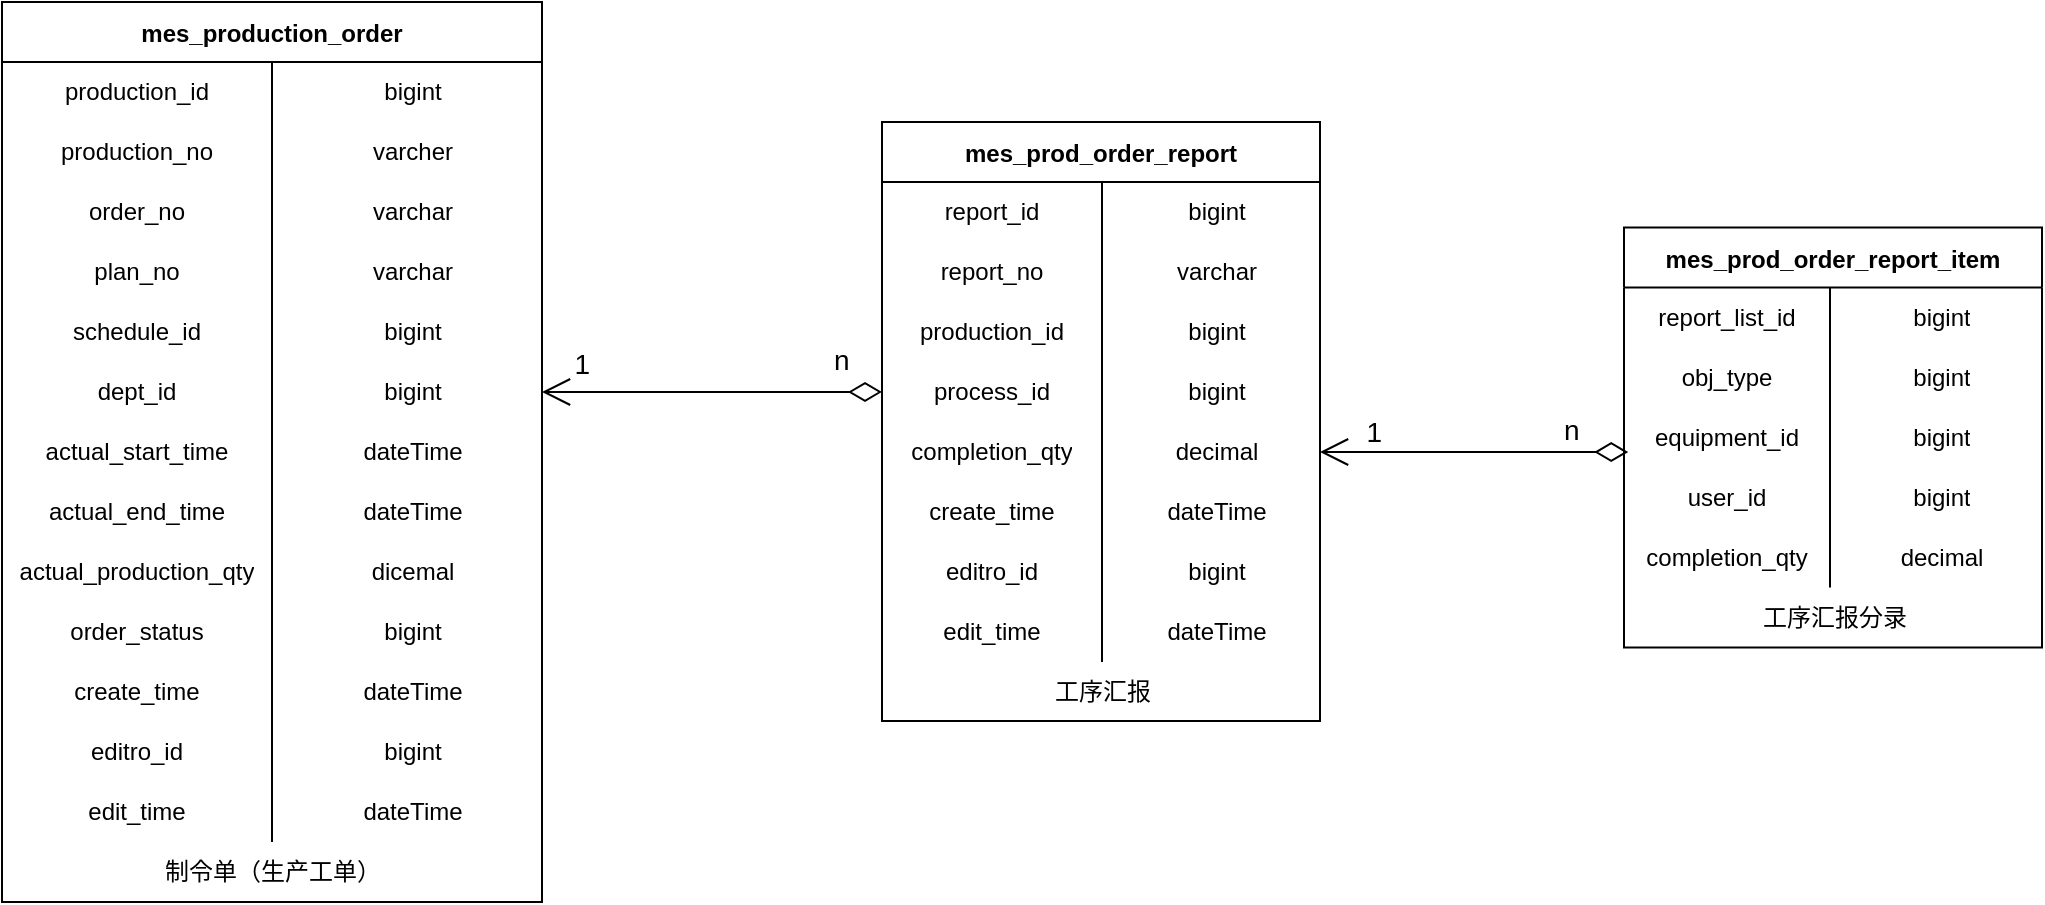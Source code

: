 <mxfile version="20.0.4" type="github" pages="5">
  <diagram id="hmyyFv3jOfm9jRoea6JP" name="制令单管理">
    <mxGraphModel dx="1822" dy="-14" grid="1" gridSize="10" guides="1" tooltips="1" connect="1" arrows="1" fold="1" page="0" pageScale="1" pageWidth="1654" pageHeight="2336" math="0" shadow="0">
      <root>
        <mxCell id="0" />
        <mxCell id="1" parent="0" />
        <mxCell id="6y0-Wkz-rXFCGMV0lJAE-1" value="mes_production_order" style="shape=table;startSize=30;container=1;collapsible=0;childLayout=tableLayout;fixedRows=1;rowLines=0;fontStyle=1;" vertex="1" parent="1">
          <mxGeometry x="-330" y="1060" width="270" height="450" as="geometry" />
        </mxCell>
        <mxCell id="6y0-Wkz-rXFCGMV0lJAE-2" value="" style="shape=tableRow;horizontal=0;startSize=0;swimlaneHead=0;swimlaneBody=0;top=0;left=0;bottom=0;right=0;collapsible=0;dropTarget=0;fillColor=none;points=[[0,0.5],[1,0.5]];portConstraint=eastwest;" vertex="1" parent="6y0-Wkz-rXFCGMV0lJAE-1">
          <mxGeometry y="30" width="270" height="30" as="geometry" />
        </mxCell>
        <mxCell id="6y0-Wkz-rXFCGMV0lJAE-3" value="production_id" style="shape=partialRectangle;html=1;whiteSpace=wrap;connectable=0;fillColor=none;top=0;left=0;bottom=0;right=0;overflow=hidden;pointerEvents=1;" vertex="1" parent="6y0-Wkz-rXFCGMV0lJAE-2">
          <mxGeometry width="135" height="30" as="geometry">
            <mxRectangle width="135" height="30" as="alternateBounds" />
          </mxGeometry>
        </mxCell>
        <mxCell id="6y0-Wkz-rXFCGMV0lJAE-4" value="bigint" style="shape=partialRectangle;html=1;whiteSpace=wrap;connectable=0;fillColor=none;top=0;left=0;bottom=0;right=0;align=center;spacingLeft=6;overflow=hidden;" vertex="1" parent="6y0-Wkz-rXFCGMV0lJAE-2">
          <mxGeometry x="135" width="135" height="30" as="geometry">
            <mxRectangle width="135" height="30" as="alternateBounds" />
          </mxGeometry>
        </mxCell>
        <mxCell id="6y0-Wkz-rXFCGMV0lJAE-5" value="" style="shape=tableRow;horizontal=0;startSize=0;swimlaneHead=0;swimlaneBody=0;top=0;left=0;bottom=0;right=0;collapsible=0;dropTarget=0;fillColor=none;points=[[0,0.5],[1,0.5]];portConstraint=eastwest;" vertex="1" parent="6y0-Wkz-rXFCGMV0lJAE-1">
          <mxGeometry y="60" width="270" height="30" as="geometry" />
        </mxCell>
        <mxCell id="6y0-Wkz-rXFCGMV0lJAE-6" value="production_no" style="shape=partialRectangle;html=1;whiteSpace=wrap;connectable=0;fillColor=none;top=0;left=0;bottom=0;right=0;overflow=hidden;" vertex="1" parent="6y0-Wkz-rXFCGMV0lJAE-5">
          <mxGeometry width="135" height="30" as="geometry">
            <mxRectangle width="135" height="30" as="alternateBounds" />
          </mxGeometry>
        </mxCell>
        <mxCell id="6y0-Wkz-rXFCGMV0lJAE-7" value="varcher" style="shape=partialRectangle;html=1;whiteSpace=wrap;connectable=0;fillColor=none;top=0;left=0;bottom=0;right=0;align=center;spacingLeft=6;overflow=hidden;" vertex="1" parent="6y0-Wkz-rXFCGMV0lJAE-5">
          <mxGeometry x="135" width="135" height="30" as="geometry">
            <mxRectangle width="135" height="30" as="alternateBounds" />
          </mxGeometry>
        </mxCell>
        <mxCell id="6y0-Wkz-rXFCGMV0lJAE-8" style="shape=tableRow;horizontal=0;startSize=0;swimlaneHead=0;swimlaneBody=0;top=0;left=0;bottom=0;right=0;collapsible=0;dropTarget=0;fillColor=none;points=[[0,0.5],[1,0.5]];portConstraint=eastwest;" vertex="1" parent="6y0-Wkz-rXFCGMV0lJAE-1">
          <mxGeometry y="90" width="270" height="30" as="geometry" />
        </mxCell>
        <mxCell id="6y0-Wkz-rXFCGMV0lJAE-9" value="order_no" style="shape=partialRectangle;html=1;whiteSpace=wrap;connectable=0;fillColor=none;top=0;left=0;bottom=0;right=0;overflow=hidden;" vertex="1" parent="6y0-Wkz-rXFCGMV0lJAE-8">
          <mxGeometry width="135" height="30" as="geometry">
            <mxRectangle width="135" height="30" as="alternateBounds" />
          </mxGeometry>
        </mxCell>
        <mxCell id="6y0-Wkz-rXFCGMV0lJAE-10" value="varchar" style="shape=partialRectangle;html=1;whiteSpace=wrap;connectable=0;fillColor=none;top=0;left=0;bottom=0;right=0;align=center;spacingLeft=6;overflow=hidden;" vertex="1" parent="6y0-Wkz-rXFCGMV0lJAE-8">
          <mxGeometry x="135" width="135" height="30" as="geometry">
            <mxRectangle width="135" height="30" as="alternateBounds" />
          </mxGeometry>
        </mxCell>
        <mxCell id="6y0-Wkz-rXFCGMV0lJAE-11" style="shape=tableRow;horizontal=0;startSize=0;swimlaneHead=0;swimlaneBody=0;top=0;left=0;bottom=0;right=0;collapsible=0;dropTarget=0;fillColor=none;points=[[0,0.5],[1,0.5]];portConstraint=eastwest;" vertex="1" parent="6y0-Wkz-rXFCGMV0lJAE-1">
          <mxGeometry y="120" width="270" height="30" as="geometry" />
        </mxCell>
        <mxCell id="6y0-Wkz-rXFCGMV0lJAE-12" value="plan_no" style="shape=partialRectangle;html=1;whiteSpace=wrap;connectable=0;fillColor=none;top=0;left=0;bottom=0;right=0;overflow=hidden;" vertex="1" parent="6y0-Wkz-rXFCGMV0lJAE-11">
          <mxGeometry width="135" height="30" as="geometry">
            <mxRectangle width="135" height="30" as="alternateBounds" />
          </mxGeometry>
        </mxCell>
        <mxCell id="6y0-Wkz-rXFCGMV0lJAE-13" value="varchar" style="shape=partialRectangle;html=1;whiteSpace=wrap;connectable=0;fillColor=none;top=0;left=0;bottom=0;right=0;align=center;spacingLeft=6;overflow=hidden;" vertex="1" parent="6y0-Wkz-rXFCGMV0lJAE-11">
          <mxGeometry x="135" width="135" height="30" as="geometry">
            <mxRectangle width="135" height="30" as="alternateBounds" />
          </mxGeometry>
        </mxCell>
        <mxCell id="6y0-Wkz-rXFCGMV0lJAE-14" value="" style="shape=tableRow;horizontal=0;startSize=0;swimlaneHead=0;swimlaneBody=0;top=0;left=0;bottom=0;right=0;collapsible=0;dropTarget=0;fillColor=none;points=[[0,0.5],[1,0.5]];portConstraint=eastwest;" vertex="1" parent="6y0-Wkz-rXFCGMV0lJAE-1">
          <mxGeometry y="150" width="270" height="30" as="geometry" />
        </mxCell>
        <mxCell id="6y0-Wkz-rXFCGMV0lJAE-15" value="schedule_id" style="shape=partialRectangle;html=1;whiteSpace=wrap;connectable=0;fillColor=none;top=0;left=0;bottom=0;right=0;overflow=hidden;" vertex="1" parent="6y0-Wkz-rXFCGMV0lJAE-14">
          <mxGeometry width="135" height="30" as="geometry">
            <mxRectangle width="135" height="30" as="alternateBounds" />
          </mxGeometry>
        </mxCell>
        <mxCell id="6y0-Wkz-rXFCGMV0lJAE-16" value="bigint" style="shape=partialRectangle;html=1;whiteSpace=wrap;connectable=0;fillColor=none;top=0;left=0;bottom=0;right=0;align=center;spacingLeft=6;overflow=hidden;" vertex="1" parent="6y0-Wkz-rXFCGMV0lJAE-14">
          <mxGeometry x="135" width="135" height="30" as="geometry">
            <mxRectangle width="135" height="30" as="alternateBounds" />
          </mxGeometry>
        </mxCell>
        <mxCell id="6y0-Wkz-rXFCGMV0lJAE-17" style="shape=tableRow;horizontal=0;startSize=0;swimlaneHead=0;swimlaneBody=0;top=0;left=0;bottom=0;right=0;collapsible=0;dropTarget=0;fillColor=none;points=[[0,0.5],[1,0.5]];portConstraint=eastwest;" vertex="1" parent="6y0-Wkz-rXFCGMV0lJAE-1">
          <mxGeometry y="180" width="270" height="30" as="geometry" />
        </mxCell>
        <mxCell id="6y0-Wkz-rXFCGMV0lJAE-18" value="dept_id" style="shape=partialRectangle;html=1;whiteSpace=wrap;connectable=0;fillColor=none;top=0;left=0;bottom=0;right=0;overflow=hidden;" vertex="1" parent="6y0-Wkz-rXFCGMV0lJAE-17">
          <mxGeometry width="135" height="30" as="geometry">
            <mxRectangle width="135" height="30" as="alternateBounds" />
          </mxGeometry>
        </mxCell>
        <mxCell id="6y0-Wkz-rXFCGMV0lJAE-19" value="bigint" style="shape=partialRectangle;html=1;whiteSpace=wrap;connectable=0;fillColor=none;top=0;left=0;bottom=0;right=0;align=center;spacingLeft=6;overflow=hidden;" vertex="1" parent="6y0-Wkz-rXFCGMV0lJAE-17">
          <mxGeometry x="135" width="135" height="30" as="geometry">
            <mxRectangle width="135" height="30" as="alternateBounds" />
          </mxGeometry>
        </mxCell>
        <mxCell id="6y0-Wkz-rXFCGMV0lJAE-20" style="shape=tableRow;horizontal=0;startSize=0;swimlaneHead=0;swimlaneBody=0;top=0;left=0;bottom=0;right=0;collapsible=0;dropTarget=0;fillColor=none;points=[[0,0.5],[1,0.5]];portConstraint=eastwest;" vertex="1" parent="6y0-Wkz-rXFCGMV0lJAE-1">
          <mxGeometry y="210" width="270" height="30" as="geometry" />
        </mxCell>
        <mxCell id="6y0-Wkz-rXFCGMV0lJAE-21" value="actual_start_time" style="shape=partialRectangle;html=1;whiteSpace=wrap;connectable=0;fillColor=none;top=0;left=0;bottom=0;right=0;overflow=hidden;" vertex="1" parent="6y0-Wkz-rXFCGMV0lJAE-20">
          <mxGeometry width="135" height="30" as="geometry">
            <mxRectangle width="135" height="30" as="alternateBounds" />
          </mxGeometry>
        </mxCell>
        <mxCell id="6y0-Wkz-rXFCGMV0lJAE-22" value="dateTime" style="shape=partialRectangle;html=1;whiteSpace=wrap;connectable=0;fillColor=none;top=0;left=0;bottom=0;right=0;align=center;spacingLeft=6;overflow=hidden;" vertex="1" parent="6y0-Wkz-rXFCGMV0lJAE-20">
          <mxGeometry x="135" width="135" height="30" as="geometry">
            <mxRectangle width="135" height="30" as="alternateBounds" />
          </mxGeometry>
        </mxCell>
        <mxCell id="6y0-Wkz-rXFCGMV0lJAE-23" style="shape=tableRow;horizontal=0;startSize=0;swimlaneHead=0;swimlaneBody=0;top=0;left=0;bottom=0;right=0;collapsible=0;dropTarget=0;fillColor=none;points=[[0,0.5],[1,0.5]];portConstraint=eastwest;" vertex="1" parent="6y0-Wkz-rXFCGMV0lJAE-1">
          <mxGeometry y="240" width="270" height="30" as="geometry" />
        </mxCell>
        <mxCell id="6y0-Wkz-rXFCGMV0lJAE-24" value="actual_end_time" style="shape=partialRectangle;html=1;whiteSpace=wrap;connectable=0;fillColor=none;top=0;left=0;bottom=0;right=0;overflow=hidden;" vertex="1" parent="6y0-Wkz-rXFCGMV0lJAE-23">
          <mxGeometry width="135" height="30" as="geometry">
            <mxRectangle width="135" height="30" as="alternateBounds" />
          </mxGeometry>
        </mxCell>
        <mxCell id="6y0-Wkz-rXFCGMV0lJAE-25" value="dateTime" style="shape=partialRectangle;html=1;whiteSpace=wrap;connectable=0;fillColor=none;top=0;left=0;bottom=0;right=0;align=center;spacingLeft=6;overflow=hidden;" vertex="1" parent="6y0-Wkz-rXFCGMV0lJAE-23">
          <mxGeometry x="135" width="135" height="30" as="geometry">
            <mxRectangle width="135" height="30" as="alternateBounds" />
          </mxGeometry>
        </mxCell>
        <mxCell id="6y0-Wkz-rXFCGMV0lJAE-26" style="shape=tableRow;horizontal=0;startSize=0;swimlaneHead=0;swimlaneBody=0;top=0;left=0;bottom=0;right=0;collapsible=0;dropTarget=0;fillColor=none;points=[[0,0.5],[1,0.5]];portConstraint=eastwest;" vertex="1" parent="6y0-Wkz-rXFCGMV0lJAE-1">
          <mxGeometry y="270" width="270" height="30" as="geometry" />
        </mxCell>
        <mxCell id="6y0-Wkz-rXFCGMV0lJAE-27" value="actual_production_qty" style="shape=partialRectangle;html=1;whiteSpace=wrap;connectable=0;fillColor=none;top=0;left=0;bottom=0;right=0;overflow=hidden;" vertex="1" parent="6y0-Wkz-rXFCGMV0lJAE-26">
          <mxGeometry width="135" height="30" as="geometry">
            <mxRectangle width="135" height="30" as="alternateBounds" />
          </mxGeometry>
        </mxCell>
        <mxCell id="6y0-Wkz-rXFCGMV0lJAE-28" value="dicemal" style="shape=partialRectangle;html=1;whiteSpace=wrap;connectable=0;fillColor=none;top=0;left=0;bottom=0;right=0;align=center;spacingLeft=6;overflow=hidden;" vertex="1" parent="6y0-Wkz-rXFCGMV0lJAE-26">
          <mxGeometry x="135" width="135" height="30" as="geometry">
            <mxRectangle width="135" height="30" as="alternateBounds" />
          </mxGeometry>
        </mxCell>
        <mxCell id="6y0-Wkz-rXFCGMV0lJAE-29" style="shape=tableRow;horizontal=0;startSize=0;swimlaneHead=0;swimlaneBody=0;top=0;left=0;bottom=0;right=0;collapsible=0;dropTarget=0;fillColor=none;points=[[0,0.5],[1,0.5]];portConstraint=eastwest;" vertex="1" parent="6y0-Wkz-rXFCGMV0lJAE-1">
          <mxGeometry y="300" width="270" height="30" as="geometry" />
        </mxCell>
        <mxCell id="6y0-Wkz-rXFCGMV0lJAE-30" value="order_status" style="shape=partialRectangle;html=1;whiteSpace=wrap;connectable=0;fillColor=none;top=0;left=0;bottom=0;right=0;overflow=hidden;" vertex="1" parent="6y0-Wkz-rXFCGMV0lJAE-29">
          <mxGeometry width="135" height="30" as="geometry">
            <mxRectangle width="135" height="30" as="alternateBounds" />
          </mxGeometry>
        </mxCell>
        <mxCell id="6y0-Wkz-rXFCGMV0lJAE-31" value="bigint" style="shape=partialRectangle;html=1;whiteSpace=wrap;connectable=0;fillColor=none;top=0;left=0;bottom=0;right=0;align=center;spacingLeft=6;overflow=hidden;" vertex="1" parent="6y0-Wkz-rXFCGMV0lJAE-29">
          <mxGeometry x="135" width="135" height="30" as="geometry">
            <mxRectangle width="135" height="30" as="alternateBounds" />
          </mxGeometry>
        </mxCell>
        <mxCell id="6y0-Wkz-rXFCGMV0lJAE-32" style="shape=tableRow;horizontal=0;startSize=0;swimlaneHead=0;swimlaneBody=0;top=0;left=0;bottom=0;right=0;collapsible=0;dropTarget=0;fillColor=none;points=[[0,0.5],[1,0.5]];portConstraint=eastwest;" vertex="1" parent="6y0-Wkz-rXFCGMV0lJAE-1">
          <mxGeometry y="330" width="270" height="30" as="geometry" />
        </mxCell>
        <mxCell id="6y0-Wkz-rXFCGMV0lJAE-33" value="create_time" style="shape=partialRectangle;html=1;whiteSpace=wrap;connectable=0;fillColor=none;top=0;left=0;bottom=0;right=0;overflow=hidden;" vertex="1" parent="6y0-Wkz-rXFCGMV0lJAE-32">
          <mxGeometry width="135" height="30" as="geometry">
            <mxRectangle width="135" height="30" as="alternateBounds" />
          </mxGeometry>
        </mxCell>
        <mxCell id="6y0-Wkz-rXFCGMV0lJAE-34" value="dateTime" style="shape=partialRectangle;html=1;whiteSpace=wrap;connectable=0;fillColor=none;top=0;left=0;bottom=0;right=0;align=center;spacingLeft=6;overflow=hidden;" vertex="1" parent="6y0-Wkz-rXFCGMV0lJAE-32">
          <mxGeometry x="135" width="135" height="30" as="geometry">
            <mxRectangle width="135" height="30" as="alternateBounds" />
          </mxGeometry>
        </mxCell>
        <mxCell id="6y0-Wkz-rXFCGMV0lJAE-35" style="shape=tableRow;horizontal=0;startSize=0;swimlaneHead=0;swimlaneBody=0;top=0;left=0;bottom=0;right=0;collapsible=0;dropTarget=0;fillColor=none;points=[[0,0.5],[1,0.5]];portConstraint=eastwest;" vertex="1" parent="6y0-Wkz-rXFCGMV0lJAE-1">
          <mxGeometry y="360" width="270" height="30" as="geometry" />
        </mxCell>
        <mxCell id="6y0-Wkz-rXFCGMV0lJAE-36" value="editro_id" style="shape=partialRectangle;html=1;whiteSpace=wrap;connectable=0;fillColor=none;top=0;left=0;bottom=0;right=0;overflow=hidden;" vertex="1" parent="6y0-Wkz-rXFCGMV0lJAE-35">
          <mxGeometry width="135" height="30" as="geometry">
            <mxRectangle width="135" height="30" as="alternateBounds" />
          </mxGeometry>
        </mxCell>
        <mxCell id="6y0-Wkz-rXFCGMV0lJAE-37" value="bigint" style="shape=partialRectangle;html=1;whiteSpace=wrap;connectable=0;fillColor=none;top=0;left=0;bottom=0;right=0;align=center;spacingLeft=6;overflow=hidden;" vertex="1" parent="6y0-Wkz-rXFCGMV0lJAE-35">
          <mxGeometry x="135" width="135" height="30" as="geometry">
            <mxRectangle width="135" height="30" as="alternateBounds" />
          </mxGeometry>
        </mxCell>
        <mxCell id="6y0-Wkz-rXFCGMV0lJAE-38" style="shape=tableRow;horizontal=0;startSize=0;swimlaneHead=0;swimlaneBody=0;top=0;left=0;bottom=0;right=0;collapsible=0;dropTarget=0;fillColor=none;points=[[0,0.5],[1,0.5]];portConstraint=eastwest;" vertex="1" parent="6y0-Wkz-rXFCGMV0lJAE-1">
          <mxGeometry y="390" width="270" height="30" as="geometry" />
        </mxCell>
        <mxCell id="6y0-Wkz-rXFCGMV0lJAE-39" value="edit_time" style="shape=partialRectangle;html=1;whiteSpace=wrap;connectable=0;fillColor=none;top=0;left=0;bottom=0;right=0;overflow=hidden;" vertex="1" parent="6y0-Wkz-rXFCGMV0lJAE-38">
          <mxGeometry width="135" height="30" as="geometry">
            <mxRectangle width="135" height="30" as="alternateBounds" />
          </mxGeometry>
        </mxCell>
        <mxCell id="6y0-Wkz-rXFCGMV0lJAE-40" value="dateTime" style="shape=partialRectangle;html=1;whiteSpace=wrap;connectable=0;fillColor=none;top=0;left=0;bottom=0;right=0;align=center;spacingLeft=6;overflow=hidden;" vertex="1" parent="6y0-Wkz-rXFCGMV0lJAE-38">
          <mxGeometry x="135" width="135" height="30" as="geometry">
            <mxRectangle width="135" height="30" as="alternateBounds" />
          </mxGeometry>
        </mxCell>
        <mxCell id="6y0-Wkz-rXFCGMV0lJAE-41" value="mes_prod_order_report" style="shape=table;startSize=30;container=1;collapsible=0;childLayout=tableLayout;fixedRows=1;rowLines=0;fontStyle=1;" vertex="1" parent="1">
          <mxGeometry x="110" y="1120" width="219" height="299.5" as="geometry" />
        </mxCell>
        <mxCell id="6y0-Wkz-rXFCGMV0lJAE-42" value="" style="shape=tableRow;horizontal=0;startSize=0;swimlaneHead=0;swimlaneBody=0;top=0;left=0;bottom=0;right=0;collapsible=0;dropTarget=0;fillColor=none;points=[[0,0.5],[1,0.5]];portConstraint=eastwest;" vertex="1" parent="6y0-Wkz-rXFCGMV0lJAE-41">
          <mxGeometry y="30" width="219" height="30" as="geometry" />
        </mxCell>
        <mxCell id="6y0-Wkz-rXFCGMV0lJAE-43" value="report_id" style="shape=partialRectangle;html=1;whiteSpace=wrap;connectable=0;fillColor=none;top=0;left=0;bottom=0;right=0;overflow=hidden;pointerEvents=1;" vertex="1" parent="6y0-Wkz-rXFCGMV0lJAE-42">
          <mxGeometry width="110" height="30" as="geometry">
            <mxRectangle width="110" height="30" as="alternateBounds" />
          </mxGeometry>
        </mxCell>
        <mxCell id="6y0-Wkz-rXFCGMV0lJAE-44" value="bigint" style="shape=partialRectangle;html=1;whiteSpace=wrap;connectable=0;fillColor=none;top=0;left=0;bottom=0;right=0;align=center;spacingLeft=6;overflow=hidden;" vertex="1" parent="6y0-Wkz-rXFCGMV0lJAE-42">
          <mxGeometry x="110" width="109" height="30" as="geometry">
            <mxRectangle width="109" height="30" as="alternateBounds" />
          </mxGeometry>
        </mxCell>
        <mxCell id="6y0-Wkz-rXFCGMV0lJAE-45" value="" style="shape=tableRow;horizontal=0;startSize=0;swimlaneHead=0;swimlaneBody=0;top=0;left=0;bottom=0;right=0;collapsible=0;dropTarget=0;fillColor=none;points=[[0,0.5],[1,0.5]];portConstraint=eastwest;" vertex="1" parent="6y0-Wkz-rXFCGMV0lJAE-41">
          <mxGeometry y="60" width="219" height="30" as="geometry" />
        </mxCell>
        <mxCell id="6y0-Wkz-rXFCGMV0lJAE-46" value="report_no" style="shape=partialRectangle;html=1;whiteSpace=wrap;connectable=0;fillColor=none;top=0;left=0;bottom=0;right=0;overflow=hidden;" vertex="1" parent="6y0-Wkz-rXFCGMV0lJAE-45">
          <mxGeometry width="110" height="30" as="geometry">
            <mxRectangle width="110" height="30" as="alternateBounds" />
          </mxGeometry>
        </mxCell>
        <mxCell id="6y0-Wkz-rXFCGMV0lJAE-47" value="varchar" style="shape=partialRectangle;html=1;whiteSpace=wrap;connectable=0;fillColor=none;top=0;left=0;bottom=0;right=0;align=center;spacingLeft=6;overflow=hidden;" vertex="1" parent="6y0-Wkz-rXFCGMV0lJAE-45">
          <mxGeometry x="110" width="109" height="30" as="geometry">
            <mxRectangle width="109" height="30" as="alternateBounds" />
          </mxGeometry>
        </mxCell>
        <mxCell id="6y0-Wkz-rXFCGMV0lJAE-48" value="" style="shape=tableRow;horizontal=0;startSize=0;swimlaneHead=0;swimlaneBody=0;top=0;left=0;bottom=0;right=0;collapsible=0;dropTarget=0;fillColor=none;points=[[0,0.5],[1,0.5]];portConstraint=eastwest;" vertex="1" parent="6y0-Wkz-rXFCGMV0lJAE-41">
          <mxGeometry y="90" width="219" height="30" as="geometry" />
        </mxCell>
        <mxCell id="6y0-Wkz-rXFCGMV0lJAE-49" value="production_id" style="shape=partialRectangle;html=1;whiteSpace=wrap;connectable=0;fillColor=none;top=0;left=0;bottom=0;right=0;overflow=hidden;" vertex="1" parent="6y0-Wkz-rXFCGMV0lJAE-48">
          <mxGeometry width="110" height="30" as="geometry">
            <mxRectangle width="110" height="30" as="alternateBounds" />
          </mxGeometry>
        </mxCell>
        <mxCell id="6y0-Wkz-rXFCGMV0lJAE-50" value="bigint" style="shape=partialRectangle;html=1;whiteSpace=wrap;connectable=0;fillColor=none;top=0;left=0;bottom=0;right=0;align=center;spacingLeft=6;overflow=hidden;" vertex="1" parent="6y0-Wkz-rXFCGMV0lJAE-48">
          <mxGeometry x="110" width="109" height="30" as="geometry">
            <mxRectangle width="109" height="30" as="alternateBounds" />
          </mxGeometry>
        </mxCell>
        <mxCell id="6y0-Wkz-rXFCGMV0lJAE-51" style="shape=tableRow;horizontal=0;startSize=0;swimlaneHead=0;swimlaneBody=0;top=0;left=0;bottom=0;right=0;collapsible=0;dropTarget=0;fillColor=none;points=[[0,0.5],[1,0.5]];portConstraint=eastwest;" vertex="1" parent="6y0-Wkz-rXFCGMV0lJAE-41">
          <mxGeometry y="120" width="219" height="30" as="geometry" />
        </mxCell>
        <mxCell id="6y0-Wkz-rXFCGMV0lJAE-52" value="process_id" style="shape=partialRectangle;html=1;whiteSpace=wrap;connectable=0;fillColor=none;top=0;left=0;bottom=0;right=0;overflow=hidden;" vertex="1" parent="6y0-Wkz-rXFCGMV0lJAE-51">
          <mxGeometry width="110" height="30" as="geometry">
            <mxRectangle width="110" height="30" as="alternateBounds" />
          </mxGeometry>
        </mxCell>
        <mxCell id="6y0-Wkz-rXFCGMV0lJAE-53" value="bigint" style="shape=partialRectangle;html=1;whiteSpace=wrap;connectable=0;fillColor=none;top=0;left=0;bottom=0;right=0;align=center;spacingLeft=6;overflow=hidden;" vertex="1" parent="6y0-Wkz-rXFCGMV0lJAE-51">
          <mxGeometry x="110" width="109" height="30" as="geometry">
            <mxRectangle width="109" height="30" as="alternateBounds" />
          </mxGeometry>
        </mxCell>
        <mxCell id="_DCfX-woKj5pJSso6oKB-7" style="shape=tableRow;horizontal=0;startSize=0;swimlaneHead=0;swimlaneBody=0;top=0;left=0;bottom=0;right=0;collapsible=0;dropTarget=0;fillColor=none;points=[[0,0.5],[1,0.5]];portConstraint=eastwest;" vertex="1" parent="6y0-Wkz-rXFCGMV0lJAE-41">
          <mxGeometry y="150" width="219" height="30" as="geometry" />
        </mxCell>
        <mxCell id="_DCfX-woKj5pJSso6oKB-8" value="completion_qty" style="shape=partialRectangle;html=1;whiteSpace=wrap;connectable=0;fillColor=none;top=0;left=0;bottom=0;right=0;overflow=hidden;" vertex="1" parent="_DCfX-woKj5pJSso6oKB-7">
          <mxGeometry width="110" height="30" as="geometry">
            <mxRectangle width="110" height="30" as="alternateBounds" />
          </mxGeometry>
        </mxCell>
        <mxCell id="_DCfX-woKj5pJSso6oKB-9" value="decimal" style="shape=partialRectangle;html=1;whiteSpace=wrap;connectable=0;fillColor=none;top=0;left=0;bottom=0;right=0;align=center;spacingLeft=6;overflow=hidden;" vertex="1" parent="_DCfX-woKj5pJSso6oKB-7">
          <mxGeometry x="110" width="109" height="30" as="geometry">
            <mxRectangle width="109" height="30" as="alternateBounds" />
          </mxGeometry>
        </mxCell>
        <mxCell id="6y0-Wkz-rXFCGMV0lJAE-60" style="shape=tableRow;horizontal=0;startSize=0;swimlaneHead=0;swimlaneBody=0;top=0;left=0;bottom=0;right=0;collapsible=0;dropTarget=0;fillColor=none;points=[[0,0.5],[1,0.5]];portConstraint=eastwest;" vertex="1" parent="6y0-Wkz-rXFCGMV0lJAE-41">
          <mxGeometry y="180" width="219" height="30" as="geometry" />
        </mxCell>
        <mxCell id="6y0-Wkz-rXFCGMV0lJAE-61" value="create_time" style="shape=partialRectangle;html=1;whiteSpace=wrap;connectable=0;fillColor=none;top=0;left=0;bottom=0;right=0;overflow=hidden;" vertex="1" parent="6y0-Wkz-rXFCGMV0lJAE-60">
          <mxGeometry width="110" height="30" as="geometry">
            <mxRectangle width="110" height="30" as="alternateBounds" />
          </mxGeometry>
        </mxCell>
        <mxCell id="6y0-Wkz-rXFCGMV0lJAE-62" value="dateTime" style="shape=partialRectangle;html=1;whiteSpace=wrap;connectable=0;fillColor=none;top=0;left=0;bottom=0;right=0;align=center;spacingLeft=6;overflow=hidden;" vertex="1" parent="6y0-Wkz-rXFCGMV0lJAE-60">
          <mxGeometry x="110" width="109" height="30" as="geometry">
            <mxRectangle width="109" height="30" as="alternateBounds" />
          </mxGeometry>
        </mxCell>
        <mxCell id="6y0-Wkz-rXFCGMV0lJAE-63" style="shape=tableRow;horizontal=0;startSize=0;swimlaneHead=0;swimlaneBody=0;top=0;left=0;bottom=0;right=0;collapsible=0;dropTarget=0;fillColor=none;points=[[0,0.5],[1,0.5]];portConstraint=eastwest;" vertex="1" parent="6y0-Wkz-rXFCGMV0lJAE-41">
          <mxGeometry y="210" width="219" height="30" as="geometry" />
        </mxCell>
        <mxCell id="6y0-Wkz-rXFCGMV0lJAE-64" value="editro_id" style="shape=partialRectangle;html=1;whiteSpace=wrap;connectable=0;fillColor=none;top=0;left=0;bottom=0;right=0;overflow=hidden;" vertex="1" parent="6y0-Wkz-rXFCGMV0lJAE-63">
          <mxGeometry width="110" height="30" as="geometry">
            <mxRectangle width="110" height="30" as="alternateBounds" />
          </mxGeometry>
        </mxCell>
        <mxCell id="6y0-Wkz-rXFCGMV0lJAE-65" value="bigint" style="shape=partialRectangle;html=1;whiteSpace=wrap;connectable=0;fillColor=none;top=0;left=0;bottom=0;right=0;align=center;spacingLeft=6;overflow=hidden;" vertex="1" parent="6y0-Wkz-rXFCGMV0lJAE-63">
          <mxGeometry x="110" width="109" height="30" as="geometry">
            <mxRectangle width="109" height="30" as="alternateBounds" />
          </mxGeometry>
        </mxCell>
        <mxCell id="6y0-Wkz-rXFCGMV0lJAE-66" style="shape=tableRow;horizontal=0;startSize=0;swimlaneHead=0;swimlaneBody=0;top=0;left=0;bottom=0;right=0;collapsible=0;dropTarget=0;fillColor=none;points=[[0,0.5],[1,0.5]];portConstraint=eastwest;" vertex="1" parent="6y0-Wkz-rXFCGMV0lJAE-41">
          <mxGeometry y="240" width="219" height="30" as="geometry" />
        </mxCell>
        <mxCell id="6y0-Wkz-rXFCGMV0lJAE-67" value="edit_time" style="shape=partialRectangle;html=1;whiteSpace=wrap;connectable=0;fillColor=none;top=0;left=0;bottom=0;right=0;overflow=hidden;" vertex="1" parent="6y0-Wkz-rXFCGMV0lJAE-66">
          <mxGeometry width="110" height="30" as="geometry">
            <mxRectangle width="110" height="30" as="alternateBounds" />
          </mxGeometry>
        </mxCell>
        <mxCell id="6y0-Wkz-rXFCGMV0lJAE-68" value="dateTime" style="shape=partialRectangle;html=1;whiteSpace=wrap;connectable=0;fillColor=none;top=0;left=0;bottom=0;right=0;align=center;spacingLeft=6;overflow=hidden;" vertex="1" parent="6y0-Wkz-rXFCGMV0lJAE-66">
          <mxGeometry x="110" width="109" height="30" as="geometry">
            <mxRectangle width="109" height="30" as="alternateBounds" />
          </mxGeometry>
        </mxCell>
        <mxCell id="6y0-Wkz-rXFCGMV0lJAE-69" value="制令单（生产工单）" style="text;html=1;align=center;verticalAlign=middle;resizable=0;points=[];autosize=1;strokeColor=none;fillColor=none;" vertex="1" parent="1">
          <mxGeometry x="-260" y="1480" width="130" height="30" as="geometry" />
        </mxCell>
        <mxCell id="6y0-Wkz-rXFCGMV0lJAE-70" value="工序汇报" style="text;html=1;align=center;verticalAlign=middle;resizable=0;points=[];autosize=1;strokeColor=none;fillColor=none;" vertex="1" parent="1">
          <mxGeometry x="184.5" y="1389.5" width="70" height="30" as="geometry" />
        </mxCell>
        <mxCell id="6y0-Wkz-rXFCGMV0lJAE-71" value="mes_prod_order_report_item" style="shape=table;startSize=30;container=1;collapsible=0;childLayout=tableLayout;fixedRows=1;rowLines=0;fontStyle=1;" vertex="1" parent="1">
          <mxGeometry x="481" y="1172.75" width="209" height="210" as="geometry" />
        </mxCell>
        <mxCell id="6y0-Wkz-rXFCGMV0lJAE-72" value="" style="shape=tableRow;horizontal=0;startSize=0;swimlaneHead=0;swimlaneBody=0;top=0;left=0;bottom=0;right=0;collapsible=0;dropTarget=0;fillColor=none;points=[[0,0.5],[1,0.5]];portConstraint=eastwest;" vertex="1" parent="6y0-Wkz-rXFCGMV0lJAE-71">
          <mxGeometry y="30" width="209" height="30" as="geometry" />
        </mxCell>
        <mxCell id="6y0-Wkz-rXFCGMV0lJAE-73" value="report_list_id" style="shape=partialRectangle;html=1;whiteSpace=wrap;connectable=0;fillColor=none;top=0;left=0;bottom=0;right=0;overflow=hidden;pointerEvents=1;" vertex="1" parent="6y0-Wkz-rXFCGMV0lJAE-72">
          <mxGeometry width="103" height="30" as="geometry">
            <mxRectangle width="103" height="30" as="alternateBounds" />
          </mxGeometry>
        </mxCell>
        <mxCell id="6y0-Wkz-rXFCGMV0lJAE-74" value="bigint" style="shape=partialRectangle;html=1;whiteSpace=wrap;connectable=0;fillColor=none;top=0;left=0;bottom=0;right=0;align=center;spacingLeft=6;overflow=hidden;" vertex="1" parent="6y0-Wkz-rXFCGMV0lJAE-72">
          <mxGeometry x="103" width="106" height="30" as="geometry">
            <mxRectangle width="106" height="30" as="alternateBounds" />
          </mxGeometry>
        </mxCell>
        <mxCell id="6y0-Wkz-rXFCGMV0lJAE-78" value="" style="shape=tableRow;horizontal=0;startSize=0;swimlaneHead=0;swimlaneBody=0;top=0;left=0;bottom=0;right=0;collapsible=0;dropTarget=0;fillColor=none;points=[[0,0.5],[1,0.5]];portConstraint=eastwest;" vertex="1" parent="6y0-Wkz-rXFCGMV0lJAE-71">
          <mxGeometry y="60" width="209" height="30" as="geometry" />
        </mxCell>
        <mxCell id="6y0-Wkz-rXFCGMV0lJAE-79" value="obj_type" style="shape=partialRectangle;html=1;whiteSpace=wrap;connectable=0;fillColor=none;top=0;left=0;bottom=0;right=0;overflow=hidden;" vertex="1" parent="6y0-Wkz-rXFCGMV0lJAE-78">
          <mxGeometry width="103" height="30" as="geometry">
            <mxRectangle width="103" height="30" as="alternateBounds" />
          </mxGeometry>
        </mxCell>
        <mxCell id="6y0-Wkz-rXFCGMV0lJAE-80" value="bigint" style="shape=partialRectangle;html=1;whiteSpace=wrap;connectable=0;fillColor=none;top=0;left=0;bottom=0;right=0;align=center;spacingLeft=6;overflow=hidden;" vertex="1" parent="6y0-Wkz-rXFCGMV0lJAE-78">
          <mxGeometry x="103" width="106" height="30" as="geometry">
            <mxRectangle width="106" height="30" as="alternateBounds" />
          </mxGeometry>
        </mxCell>
        <mxCell id="6y0-Wkz-rXFCGMV0lJAE-75" value="" style="shape=tableRow;horizontal=0;startSize=0;swimlaneHead=0;swimlaneBody=0;top=0;left=0;bottom=0;right=0;collapsible=0;dropTarget=0;fillColor=none;points=[[0,0.5],[1,0.5]];portConstraint=eastwest;" vertex="1" parent="6y0-Wkz-rXFCGMV0lJAE-71">
          <mxGeometry y="90" width="209" height="30" as="geometry" />
        </mxCell>
        <mxCell id="6y0-Wkz-rXFCGMV0lJAE-76" value="equipment_id" style="shape=partialRectangle;html=1;whiteSpace=wrap;connectable=0;fillColor=none;top=0;left=0;bottom=0;right=0;overflow=hidden;" vertex="1" parent="6y0-Wkz-rXFCGMV0lJAE-75">
          <mxGeometry width="103" height="30" as="geometry">
            <mxRectangle width="103" height="30" as="alternateBounds" />
          </mxGeometry>
        </mxCell>
        <mxCell id="6y0-Wkz-rXFCGMV0lJAE-77" value="bigint" style="shape=partialRectangle;html=1;whiteSpace=wrap;connectable=0;fillColor=none;top=0;left=0;bottom=0;right=0;align=center;spacingLeft=6;overflow=hidden;" vertex="1" parent="6y0-Wkz-rXFCGMV0lJAE-75">
          <mxGeometry x="103" width="106" height="30" as="geometry">
            <mxRectangle width="106" height="30" as="alternateBounds" />
          </mxGeometry>
        </mxCell>
        <mxCell id="_DCfX-woKj5pJSso6oKB-4" style="shape=tableRow;horizontal=0;startSize=0;swimlaneHead=0;swimlaneBody=0;top=0;left=0;bottom=0;right=0;collapsible=0;dropTarget=0;fillColor=none;points=[[0,0.5],[1,0.5]];portConstraint=eastwest;" vertex="1" parent="6y0-Wkz-rXFCGMV0lJAE-71">
          <mxGeometry y="120" width="209" height="30" as="geometry" />
        </mxCell>
        <mxCell id="_DCfX-woKj5pJSso6oKB-5" value="user_id" style="shape=partialRectangle;html=1;whiteSpace=wrap;connectable=0;fillColor=none;top=0;left=0;bottom=0;right=0;overflow=hidden;" vertex="1" parent="_DCfX-woKj5pJSso6oKB-4">
          <mxGeometry width="103" height="30" as="geometry">
            <mxRectangle width="103" height="30" as="alternateBounds" />
          </mxGeometry>
        </mxCell>
        <mxCell id="_DCfX-woKj5pJSso6oKB-6" value="bigint" style="shape=partialRectangle;html=1;whiteSpace=wrap;connectable=0;fillColor=none;top=0;left=0;bottom=0;right=0;align=center;spacingLeft=6;overflow=hidden;" vertex="1" parent="_DCfX-woKj5pJSso6oKB-4">
          <mxGeometry x="103" width="106" height="30" as="geometry">
            <mxRectangle width="106" height="30" as="alternateBounds" />
          </mxGeometry>
        </mxCell>
        <mxCell id="_DCfX-woKj5pJSso6oKB-1" style="shape=tableRow;horizontal=0;startSize=0;swimlaneHead=0;swimlaneBody=0;top=0;left=0;bottom=0;right=0;collapsible=0;dropTarget=0;fillColor=none;points=[[0,0.5],[1,0.5]];portConstraint=eastwest;" vertex="1" parent="6y0-Wkz-rXFCGMV0lJAE-71">
          <mxGeometry y="150" width="209" height="30" as="geometry" />
        </mxCell>
        <mxCell id="_DCfX-woKj5pJSso6oKB-2" value="completion_qty" style="shape=partialRectangle;html=1;whiteSpace=wrap;connectable=0;fillColor=none;top=0;left=0;bottom=0;right=0;overflow=hidden;" vertex="1" parent="_DCfX-woKj5pJSso6oKB-1">
          <mxGeometry width="103" height="30" as="geometry">
            <mxRectangle width="103" height="30" as="alternateBounds" />
          </mxGeometry>
        </mxCell>
        <mxCell id="_DCfX-woKj5pJSso6oKB-3" value="decimal" style="shape=partialRectangle;html=1;whiteSpace=wrap;connectable=0;fillColor=none;top=0;left=0;bottom=0;right=0;align=center;spacingLeft=6;overflow=hidden;" vertex="1" parent="_DCfX-woKj5pJSso6oKB-1">
          <mxGeometry x="103" width="106" height="30" as="geometry">
            <mxRectangle width="106" height="30" as="alternateBounds" />
          </mxGeometry>
        </mxCell>
        <mxCell id="6y0-Wkz-rXFCGMV0lJAE-81" value="工序汇报分录" style="text;html=1;align=center;verticalAlign=middle;resizable=0;points=[];autosize=1;strokeColor=none;fillColor=none;" vertex="1" parent="1">
          <mxGeometry x="535.5" y="1352.75" width="100" height="30" as="geometry" />
        </mxCell>
        <mxCell id="08GcZpcbx4hIDoykzLeN-1" value="" style="endArrow=open;html=1;endSize=12;startArrow=diamondThin;startSize=14;startFill=0;edgeStyle=orthogonalEdgeStyle;rounded=0;exitX=0;exitY=0.5;exitDx=0;exitDy=0;entryX=1;entryY=0.5;entryDx=0;entryDy=0;" edge="1" parent="1" source="6y0-Wkz-rXFCGMV0lJAE-51" target="6y0-Wkz-rXFCGMV0lJAE-17">
          <mxGeometry relative="1" as="geometry">
            <mxPoint x="120" y="1320" as="sourcePoint" />
            <mxPoint x="280" y="1320" as="targetPoint" />
          </mxGeometry>
        </mxCell>
        <mxCell id="08GcZpcbx4hIDoykzLeN-2" value="&lt;font style=&quot;font-size: 14px;&quot;&gt;n&lt;/font&gt;" style="edgeLabel;resizable=0;html=1;align=left;verticalAlign=top;" connectable="0" vertex="1" parent="08GcZpcbx4hIDoykzLeN-1">
          <mxGeometry x="-1" relative="1" as="geometry">
            <mxPoint x="-26" y="-31" as="offset" />
          </mxGeometry>
        </mxCell>
        <mxCell id="08GcZpcbx4hIDoykzLeN-3" value="&lt;font style=&quot;font-size: 14px;&quot;&gt;1&lt;/font&gt;" style="edgeLabel;resizable=0;html=1;align=right;verticalAlign=top;" connectable="0" vertex="1" parent="08GcZpcbx4hIDoykzLeN-1">
          <mxGeometry x="1" relative="1" as="geometry">
            <mxPoint x="24" y="-29" as="offset" />
          </mxGeometry>
        </mxCell>
        <mxCell id="08GcZpcbx4hIDoykzLeN-4" value="" style="endArrow=open;html=1;endSize=12;startArrow=diamondThin;startSize=14;startFill=0;edgeStyle=orthogonalEdgeStyle;rounded=0;fontSize=14;exitX=0.01;exitY=0.742;exitDx=0;exitDy=0;exitPerimeter=0;entryX=1;entryY=0.5;entryDx=0;entryDy=0;" edge="1" parent="1" source="6y0-Wkz-rXFCGMV0lJAE-75" target="_DCfX-woKj5pJSso6oKB-7">
          <mxGeometry relative="1" as="geometry">
            <mxPoint x="120" y="1320" as="sourcePoint" />
            <mxPoint x="280" y="1320" as="targetPoint" />
          </mxGeometry>
        </mxCell>
        <mxCell id="08GcZpcbx4hIDoykzLeN-5" value="n" style="edgeLabel;resizable=0;html=1;align=left;verticalAlign=top;fontSize=14;" connectable="0" vertex="1" parent="08GcZpcbx4hIDoykzLeN-4">
          <mxGeometry x="-1" relative="1" as="geometry">
            <mxPoint x="-34" y="-26" as="offset" />
          </mxGeometry>
        </mxCell>
        <mxCell id="08GcZpcbx4hIDoykzLeN-6" value="1" style="edgeLabel;resizable=0;html=1;align=right;verticalAlign=top;fontSize=14;" connectable="0" vertex="1" parent="08GcZpcbx4hIDoykzLeN-4">
          <mxGeometry x="1" relative="1" as="geometry">
            <mxPoint x="31" y="-25" as="offset" />
          </mxGeometry>
        </mxCell>
      </root>
    </mxGraphModel>
  </diagram>
  <diagram id="8_MhPOkA1M-xvObka4wW" name="质检&amp;返工单管理">
    <mxGraphModel dx="1422" dy="786" grid="1" gridSize="10" guides="1" tooltips="1" connect="1" arrows="1" fold="1" page="1" pageScale="1" pageWidth="1654" pageHeight="2336" math="0" shadow="0">
      <root>
        <mxCell id="0" />
        <mxCell id="1" parent="0" />
        <mxCell id="ddVIk-TYZ5xz8Fzqt9mK-1" value="mes_quality_check_list" style="shape=table;startSize=30;container=1;collapsible=0;childLayout=tableLayout;fixedRows=1;rowLines=0;fontStyle=1;" vertex="1" parent="1">
          <mxGeometry x="150" y="1270" width="180" height="510" as="geometry" />
        </mxCell>
        <mxCell id="ddVIk-TYZ5xz8Fzqt9mK-2" value="" style="shape=tableRow;horizontal=0;startSize=0;swimlaneHead=0;swimlaneBody=0;top=0;left=0;bottom=0;right=0;collapsible=0;dropTarget=0;fillColor=none;points=[[0,0.5],[1,0.5]];portConstraint=eastwest;" vertex="1" parent="ddVIk-TYZ5xz8Fzqt9mK-1">
          <mxGeometry y="30" width="180" height="30" as="geometry" />
        </mxCell>
        <mxCell id="ddVIk-TYZ5xz8Fzqt9mK-3" value="quality_id" style="shape=partialRectangle;html=1;whiteSpace=wrap;connectable=0;fillColor=none;top=0;left=0;bottom=0;right=0;overflow=hidden;pointerEvents=1;" vertex="1" parent="ddVIk-TYZ5xz8Fzqt9mK-2">
          <mxGeometry width="90" height="30" as="geometry">
            <mxRectangle width="90" height="30" as="alternateBounds" />
          </mxGeometry>
        </mxCell>
        <mxCell id="ddVIk-TYZ5xz8Fzqt9mK-4" value="bigint" style="shape=partialRectangle;html=1;whiteSpace=wrap;connectable=0;fillColor=none;top=0;left=0;bottom=0;right=0;align=center;spacingLeft=6;overflow=hidden;" vertex="1" parent="ddVIk-TYZ5xz8Fzqt9mK-2">
          <mxGeometry x="90" width="90" height="30" as="geometry">
            <mxRectangle width="90" height="30" as="alternateBounds" />
          </mxGeometry>
        </mxCell>
        <mxCell id="ddVIk-TYZ5xz8Fzqt9mK-5" value="" style="shape=tableRow;horizontal=0;startSize=0;swimlaneHead=0;swimlaneBody=0;top=0;left=0;bottom=0;right=0;collapsible=0;dropTarget=0;fillColor=none;points=[[0,0.5],[1,0.5]];portConstraint=eastwest;" vertex="1" parent="ddVIk-TYZ5xz8Fzqt9mK-1">
          <mxGeometry y="60" width="180" height="30" as="geometry" />
        </mxCell>
        <mxCell id="ddVIk-TYZ5xz8Fzqt9mK-6" value="quality_no" style="shape=partialRectangle;html=1;whiteSpace=wrap;connectable=0;fillColor=none;top=0;left=0;bottom=0;right=0;overflow=hidden;" vertex="1" parent="ddVIk-TYZ5xz8Fzqt9mK-5">
          <mxGeometry width="90" height="30" as="geometry">
            <mxRectangle width="90" height="30" as="alternateBounds" />
          </mxGeometry>
        </mxCell>
        <mxCell id="ddVIk-TYZ5xz8Fzqt9mK-7" value="varchar" style="shape=partialRectangle;html=1;whiteSpace=wrap;connectable=0;fillColor=none;top=0;left=0;bottom=0;right=0;align=center;spacingLeft=6;overflow=hidden;" vertex="1" parent="ddVIk-TYZ5xz8Fzqt9mK-5">
          <mxGeometry x="90" width="90" height="30" as="geometry">
            <mxRectangle width="90" height="30" as="alternateBounds" />
          </mxGeometry>
        </mxCell>
        <mxCell id="ddVIk-TYZ5xz8Fzqt9mK-8" value="" style="shape=tableRow;horizontal=0;startSize=0;swimlaneHead=0;swimlaneBody=0;top=0;left=0;bottom=0;right=0;collapsible=0;dropTarget=0;fillColor=none;points=[[0,0.5],[1,0.5]];portConstraint=eastwest;" vertex="1" parent="ddVIk-TYZ5xz8Fzqt9mK-1">
          <mxGeometry y="90" width="180" height="30" as="geometry" />
        </mxCell>
        <mxCell id="ddVIk-TYZ5xz8Fzqt9mK-9" value="requisition_id" style="shape=partialRectangle;html=1;whiteSpace=wrap;connectable=0;fillColor=none;top=0;left=0;bottom=0;right=0;overflow=hidden;" vertex="1" parent="ddVIk-TYZ5xz8Fzqt9mK-8">
          <mxGeometry width="90" height="30" as="geometry">
            <mxRectangle width="90" height="30" as="alternateBounds" />
          </mxGeometry>
        </mxCell>
        <mxCell id="ddVIk-TYZ5xz8Fzqt9mK-10" value="bigint" style="shape=partialRectangle;html=1;whiteSpace=wrap;connectable=0;fillColor=none;top=0;left=0;bottom=0;right=0;align=center;spacingLeft=6;overflow=hidden;" vertex="1" parent="ddVIk-TYZ5xz8Fzqt9mK-8">
          <mxGeometry x="90" width="90" height="30" as="geometry">
            <mxRectangle width="90" height="30" as="alternateBounds" />
          </mxGeometry>
        </mxCell>
        <mxCell id="ddVIk-TYZ5xz8Fzqt9mK-11" style="shape=tableRow;horizontal=0;startSize=0;swimlaneHead=0;swimlaneBody=0;top=0;left=0;bottom=0;right=0;collapsible=0;dropTarget=0;fillColor=none;points=[[0,0.5],[1,0.5]];portConstraint=eastwest;" vertex="1" parent="ddVIk-TYZ5xz8Fzqt9mK-1">
          <mxGeometry y="120" width="180" height="30" as="geometry" />
        </mxCell>
        <mxCell id="ddVIk-TYZ5xz8Fzqt9mK-12" value="schedule_id" style="shape=partialRectangle;html=1;whiteSpace=wrap;connectable=0;fillColor=none;top=0;left=0;bottom=0;right=0;overflow=hidden;" vertex="1" parent="ddVIk-TYZ5xz8Fzqt9mK-11">
          <mxGeometry width="90" height="30" as="geometry">
            <mxRectangle width="90" height="30" as="alternateBounds" />
          </mxGeometry>
        </mxCell>
        <mxCell id="ddVIk-TYZ5xz8Fzqt9mK-13" value="bigint" style="shape=partialRectangle;html=1;whiteSpace=wrap;connectable=0;fillColor=none;top=0;left=0;bottom=0;right=0;align=center;spacingLeft=6;overflow=hidden;" vertex="1" parent="ddVIk-TYZ5xz8Fzqt9mK-11">
          <mxGeometry x="90" width="90" height="30" as="geometry">
            <mxRectangle width="90" height="30" as="alternateBounds" />
          </mxGeometry>
        </mxCell>
        <mxCell id="BCjPV80DVJc4VEz9oMMt-4" style="shape=tableRow;horizontal=0;startSize=0;swimlaneHead=0;swimlaneBody=0;top=0;left=0;bottom=0;right=0;collapsible=0;dropTarget=0;fillColor=none;points=[[0,0.5],[1,0.5]];portConstraint=eastwest;" vertex="1" parent="ddVIk-TYZ5xz8Fzqt9mK-1">
          <mxGeometry y="150" width="180" height="30" as="geometry" />
        </mxCell>
        <mxCell id="BCjPV80DVJc4VEz9oMMt-5" value="order_no" style="shape=partialRectangle;html=1;whiteSpace=wrap;connectable=0;fillColor=none;top=0;left=0;bottom=0;right=0;overflow=hidden;" vertex="1" parent="BCjPV80DVJc4VEz9oMMt-4">
          <mxGeometry width="90" height="30" as="geometry">
            <mxRectangle width="90" height="30" as="alternateBounds" />
          </mxGeometry>
        </mxCell>
        <mxCell id="BCjPV80DVJc4VEz9oMMt-6" value="varchar" style="shape=partialRectangle;html=1;whiteSpace=wrap;connectable=0;fillColor=none;top=0;left=0;bottom=0;right=0;align=center;spacingLeft=6;overflow=hidden;" vertex="1" parent="BCjPV80DVJc4VEz9oMMt-4">
          <mxGeometry x="90" width="90" height="30" as="geometry">
            <mxRectangle width="90" height="30" as="alternateBounds" />
          </mxGeometry>
        </mxCell>
        <mxCell id="BCjPV80DVJc4VEz9oMMt-1" style="shape=tableRow;horizontal=0;startSize=0;swimlaneHead=0;swimlaneBody=0;top=0;left=0;bottom=0;right=0;collapsible=0;dropTarget=0;fillColor=none;points=[[0,0.5],[1,0.5]];portConstraint=eastwest;" vertex="1" parent="ddVIk-TYZ5xz8Fzqt9mK-1">
          <mxGeometry y="180" width="180" height="30" as="geometry" />
        </mxCell>
        <mxCell id="BCjPV80DVJc4VEz9oMMt-2" value="plan_no" style="shape=partialRectangle;html=1;whiteSpace=wrap;connectable=0;fillColor=none;top=0;left=0;bottom=0;right=0;overflow=hidden;" vertex="1" parent="BCjPV80DVJc4VEz9oMMt-1">
          <mxGeometry width="90" height="30" as="geometry">
            <mxRectangle width="90" height="30" as="alternateBounds" />
          </mxGeometry>
        </mxCell>
        <mxCell id="BCjPV80DVJc4VEz9oMMt-3" value="varchar" style="shape=partialRectangle;html=1;whiteSpace=wrap;connectable=0;fillColor=none;top=0;left=0;bottom=0;right=0;align=center;spacingLeft=6;overflow=hidden;" vertex="1" parent="BCjPV80DVJc4VEz9oMMt-1">
          <mxGeometry x="90" width="90" height="30" as="geometry">
            <mxRectangle width="90" height="30" as="alternateBounds" />
          </mxGeometry>
        </mxCell>
        <mxCell id="ddVIk-TYZ5xz8Fzqt9mK-14" style="shape=tableRow;horizontal=0;startSize=0;swimlaneHead=0;swimlaneBody=0;top=0;left=0;bottom=0;right=0;collapsible=0;dropTarget=0;fillColor=none;points=[[0,0.5],[1,0.5]];portConstraint=eastwest;" vertex="1" parent="ddVIk-TYZ5xz8Fzqt9mK-1">
          <mxGeometry y="210" width="180" height="30" as="geometry" />
        </mxCell>
        <mxCell id="ddVIk-TYZ5xz8Fzqt9mK-15" value="quality_plan_id" style="shape=partialRectangle;html=1;whiteSpace=wrap;connectable=0;fillColor=none;top=0;left=0;bottom=0;right=0;overflow=hidden;" vertex="1" parent="ddVIk-TYZ5xz8Fzqt9mK-14">
          <mxGeometry width="90" height="30" as="geometry">
            <mxRectangle width="90" height="30" as="alternateBounds" />
          </mxGeometry>
        </mxCell>
        <mxCell id="ddVIk-TYZ5xz8Fzqt9mK-16" value="bigint" style="shape=partialRectangle;html=1;whiteSpace=wrap;connectable=0;fillColor=none;top=0;left=0;bottom=0;right=0;align=center;spacingLeft=6;overflow=hidden;" vertex="1" parent="ddVIk-TYZ5xz8Fzqt9mK-14">
          <mxGeometry x="90" width="90" height="30" as="geometry">
            <mxRectangle width="90" height="30" as="alternateBounds" />
          </mxGeometry>
        </mxCell>
        <mxCell id="ddVIk-TYZ5xz8Fzqt9mK-17" style="shape=tableRow;horizontal=0;startSize=0;swimlaneHead=0;swimlaneBody=0;top=0;left=0;bottom=0;right=0;collapsible=0;dropTarget=0;fillColor=none;points=[[0,0.5],[1,0.5]];portConstraint=eastwest;" vertex="1" parent="ddVIk-TYZ5xz8Fzqt9mK-1">
          <mxGeometry y="240" width="180" height="30" as="geometry" />
        </mxCell>
        <mxCell id="ddVIk-TYZ5xz8Fzqt9mK-18" value="process_id" style="shape=partialRectangle;html=1;whiteSpace=wrap;connectable=0;fillColor=none;top=0;left=0;bottom=0;right=0;overflow=hidden;" vertex="1" parent="ddVIk-TYZ5xz8Fzqt9mK-17">
          <mxGeometry width="90" height="30" as="geometry">
            <mxRectangle width="90" height="30" as="alternateBounds" />
          </mxGeometry>
        </mxCell>
        <mxCell id="ddVIk-TYZ5xz8Fzqt9mK-19" value="bigint" style="shape=partialRectangle;html=1;whiteSpace=wrap;connectable=0;fillColor=none;top=0;left=0;bottom=0;right=0;align=center;spacingLeft=6;overflow=hidden;" vertex="1" parent="ddVIk-TYZ5xz8Fzqt9mK-17">
          <mxGeometry x="90" width="90" height="30" as="geometry">
            <mxRectangle width="90" height="30" as="alternateBounds" />
          </mxGeometry>
        </mxCell>
        <mxCell id="ddVIk-TYZ5xz8Fzqt9mK-20" style="shape=tableRow;horizontal=0;startSize=0;swimlaneHead=0;swimlaneBody=0;top=0;left=0;bottom=0;right=0;collapsible=0;dropTarget=0;fillColor=none;points=[[0,0.5],[1,0.5]];portConstraint=eastwest;" vertex="1" parent="ddVIk-TYZ5xz8Fzqt9mK-1">
          <mxGeometry y="270" width="180" height="30" as="geometry" />
        </mxCell>
        <mxCell id="ddVIk-TYZ5xz8Fzqt9mK-21" value="equipment_id" style="shape=partialRectangle;html=1;whiteSpace=wrap;connectable=0;fillColor=none;top=0;left=0;bottom=0;right=0;overflow=hidden;" vertex="1" parent="ddVIk-TYZ5xz8Fzqt9mK-20">
          <mxGeometry width="90" height="30" as="geometry">
            <mxRectangle width="90" height="30" as="alternateBounds" />
          </mxGeometry>
        </mxCell>
        <mxCell id="ddVIk-TYZ5xz8Fzqt9mK-22" value="bigint" style="shape=partialRectangle;html=1;whiteSpace=wrap;connectable=0;fillColor=none;top=0;left=0;bottom=0;right=0;align=center;spacingLeft=6;overflow=hidden;" vertex="1" parent="ddVIk-TYZ5xz8Fzqt9mK-20">
          <mxGeometry x="90" width="90" height="30" as="geometry">
            <mxRectangle width="90" height="30" as="alternateBounds" />
          </mxGeometry>
        </mxCell>
        <mxCell id="ddVIk-TYZ5xz8Fzqt9mK-23" style="shape=tableRow;horizontal=0;startSize=0;swimlaneHead=0;swimlaneBody=0;top=0;left=0;bottom=0;right=0;collapsible=0;dropTarget=0;fillColor=none;points=[[0,0.5],[1,0.5]];portConstraint=eastwest;" vertex="1" parent="ddVIk-TYZ5xz8Fzqt9mK-1">
          <mxGeometry y="300" width="180" height="30" as="geometry" />
        </mxCell>
        <mxCell id="ddVIk-TYZ5xz8Fzqt9mK-24" value="user_id" style="shape=partialRectangle;html=1;whiteSpace=wrap;connectable=0;fillColor=none;top=0;left=0;bottom=0;right=0;overflow=hidden;" vertex="1" parent="ddVIk-TYZ5xz8Fzqt9mK-23">
          <mxGeometry width="90" height="30" as="geometry">
            <mxRectangle width="90" height="30" as="alternateBounds" />
          </mxGeometry>
        </mxCell>
        <mxCell id="ddVIk-TYZ5xz8Fzqt9mK-25" value="bigint" style="shape=partialRectangle;html=1;whiteSpace=wrap;connectable=0;fillColor=none;top=0;left=0;bottom=0;right=0;align=center;spacingLeft=6;overflow=hidden;" vertex="1" parent="ddVIk-TYZ5xz8Fzqt9mK-23">
          <mxGeometry x="90" width="90" height="30" as="geometry">
            <mxRectangle width="90" height="30" as="alternateBounds" />
          </mxGeometry>
        </mxCell>
        <mxCell id="ddVIk-TYZ5xz8Fzqt9mK-26" style="shape=tableRow;horizontal=0;startSize=0;swimlaneHead=0;swimlaneBody=0;top=0;left=0;bottom=0;right=0;collapsible=0;dropTarget=0;fillColor=none;points=[[0,0.5],[1,0.5]];portConstraint=eastwest;" vertex="1" parent="ddVIk-TYZ5xz8Fzqt9mK-1">
          <mxGeometry y="330" width="180" height="30" as="geometry" />
        </mxCell>
        <mxCell id="ddVIk-TYZ5xz8Fzqt9mK-27" value="flaw_qty" style="shape=partialRectangle;html=1;whiteSpace=wrap;connectable=0;fillColor=none;top=0;left=0;bottom=0;right=0;overflow=hidden;" vertex="1" parent="ddVIk-TYZ5xz8Fzqt9mK-26">
          <mxGeometry width="90" height="30" as="geometry">
            <mxRectangle width="90" height="30" as="alternateBounds" />
          </mxGeometry>
        </mxCell>
        <mxCell id="ddVIk-TYZ5xz8Fzqt9mK-28" value="decimal" style="shape=partialRectangle;html=1;whiteSpace=wrap;connectable=0;fillColor=none;top=0;left=0;bottom=0;right=0;align=center;spacingLeft=6;overflow=hidden;" vertex="1" parent="ddVIk-TYZ5xz8Fzqt9mK-26">
          <mxGeometry x="90" width="90" height="30" as="geometry">
            <mxRectangle width="90" height="30" as="alternateBounds" />
          </mxGeometry>
        </mxCell>
        <mxCell id="ddVIk-TYZ5xz8Fzqt9mK-29" style="shape=tableRow;horizontal=0;startSize=0;swimlaneHead=0;swimlaneBody=0;top=0;left=0;bottom=0;right=0;collapsible=0;dropTarget=0;fillColor=none;points=[[0,0.5],[1,0.5]];portConstraint=eastwest;" vertex="1" parent="ddVIk-TYZ5xz8Fzqt9mK-1">
          <mxGeometry y="360" width="180" height="30" as="geometry" />
        </mxCell>
        <mxCell id="ddVIk-TYZ5xz8Fzqt9mK-30" value="flaw_type" style="shape=partialRectangle;html=1;whiteSpace=wrap;connectable=0;fillColor=none;top=0;left=0;bottom=0;right=0;overflow=hidden;" vertex="1" parent="ddVIk-TYZ5xz8Fzqt9mK-29">
          <mxGeometry width="90" height="30" as="geometry">
            <mxRectangle width="90" height="30" as="alternateBounds" />
          </mxGeometry>
        </mxCell>
        <mxCell id="ddVIk-TYZ5xz8Fzqt9mK-31" value="bigint" style="shape=partialRectangle;html=1;whiteSpace=wrap;connectable=0;fillColor=none;top=0;left=0;bottom=0;right=0;align=center;spacingLeft=6;overflow=hidden;" vertex="1" parent="ddVIk-TYZ5xz8Fzqt9mK-29">
          <mxGeometry x="90" width="90" height="30" as="geometry">
            <mxRectangle width="90" height="30" as="alternateBounds" />
          </mxGeometry>
        </mxCell>
        <mxCell id="ddVIk-TYZ5xz8Fzqt9mK-32" style="shape=tableRow;horizontal=0;startSize=0;swimlaneHead=0;swimlaneBody=0;top=0;left=0;bottom=0;right=0;collapsible=0;dropTarget=0;fillColor=none;points=[[0,0.5],[1,0.5]];portConstraint=eastwest;" vertex="1" parent="ddVIk-TYZ5xz8Fzqt9mK-1">
          <mxGeometry y="390" width="180" height="30" as="geometry" />
        </mxCell>
        <mxCell id="ddVIk-TYZ5xz8Fzqt9mK-33" value="create_time" style="shape=partialRectangle;html=1;whiteSpace=wrap;connectable=0;fillColor=none;top=0;left=0;bottom=0;right=0;overflow=hidden;" vertex="1" parent="ddVIk-TYZ5xz8Fzqt9mK-32">
          <mxGeometry width="90" height="30" as="geometry">
            <mxRectangle width="90" height="30" as="alternateBounds" />
          </mxGeometry>
        </mxCell>
        <mxCell id="ddVIk-TYZ5xz8Fzqt9mK-34" value="dateTime" style="shape=partialRectangle;html=1;whiteSpace=wrap;connectable=0;fillColor=none;top=0;left=0;bottom=0;right=0;align=center;spacingLeft=6;overflow=hidden;" vertex="1" parent="ddVIk-TYZ5xz8Fzqt9mK-32">
          <mxGeometry x="90" width="90" height="30" as="geometry">
            <mxRectangle width="90" height="30" as="alternateBounds" />
          </mxGeometry>
        </mxCell>
        <mxCell id="ddVIk-TYZ5xz8Fzqt9mK-35" style="shape=tableRow;horizontal=0;startSize=0;swimlaneHead=0;swimlaneBody=0;top=0;left=0;bottom=0;right=0;collapsible=0;dropTarget=0;fillColor=none;points=[[0,0.5],[1,0.5]];portConstraint=eastwest;" vertex="1" parent="ddVIk-TYZ5xz8Fzqt9mK-1">
          <mxGeometry y="420" width="180" height="30" as="geometry" />
        </mxCell>
        <mxCell id="ddVIk-TYZ5xz8Fzqt9mK-36" value="editro_id" style="shape=partialRectangle;html=1;whiteSpace=wrap;connectable=0;fillColor=none;top=0;left=0;bottom=0;right=0;overflow=hidden;" vertex="1" parent="ddVIk-TYZ5xz8Fzqt9mK-35">
          <mxGeometry width="90" height="30" as="geometry">
            <mxRectangle width="90" height="30" as="alternateBounds" />
          </mxGeometry>
        </mxCell>
        <mxCell id="ddVIk-TYZ5xz8Fzqt9mK-37" value="bigint" style="shape=partialRectangle;html=1;whiteSpace=wrap;connectable=0;fillColor=none;top=0;left=0;bottom=0;right=0;align=center;spacingLeft=6;overflow=hidden;" vertex="1" parent="ddVIk-TYZ5xz8Fzqt9mK-35">
          <mxGeometry x="90" width="90" height="30" as="geometry">
            <mxRectangle width="90" height="30" as="alternateBounds" />
          </mxGeometry>
        </mxCell>
        <mxCell id="ddVIk-TYZ5xz8Fzqt9mK-38" style="shape=tableRow;horizontal=0;startSize=0;swimlaneHead=0;swimlaneBody=0;top=0;left=0;bottom=0;right=0;collapsible=0;dropTarget=0;fillColor=none;points=[[0,0.5],[1,0.5]];portConstraint=eastwest;" vertex="1" parent="ddVIk-TYZ5xz8Fzqt9mK-1">
          <mxGeometry y="450" width="180" height="30" as="geometry" />
        </mxCell>
        <mxCell id="ddVIk-TYZ5xz8Fzqt9mK-39" value="edit_time" style="shape=partialRectangle;html=1;whiteSpace=wrap;connectable=0;fillColor=none;top=0;left=0;bottom=0;right=0;overflow=hidden;" vertex="1" parent="ddVIk-TYZ5xz8Fzqt9mK-38">
          <mxGeometry width="90" height="30" as="geometry">
            <mxRectangle width="90" height="30" as="alternateBounds" />
          </mxGeometry>
        </mxCell>
        <mxCell id="ddVIk-TYZ5xz8Fzqt9mK-40" value="dateTime" style="shape=partialRectangle;html=1;whiteSpace=wrap;connectable=0;fillColor=none;top=0;left=0;bottom=0;right=0;align=center;spacingLeft=6;overflow=hidden;" vertex="1" parent="ddVIk-TYZ5xz8Fzqt9mK-38">
          <mxGeometry x="90" width="90" height="30" as="geometry">
            <mxRectangle width="90" height="30" as="alternateBounds" />
          </mxGeometry>
        </mxCell>
        <mxCell id="ddVIk-TYZ5xz8Fzqt9mK-41" value="质检单" style="text;html=1;align=center;verticalAlign=middle;resizable=0;points=[];autosize=1;strokeColor=none;fillColor=none;" vertex="1" parent="1">
          <mxGeometry x="210" y="1750" width="60" height="30" as="geometry" />
        </mxCell>
        <mxCell id="ddVIk-TYZ5xz8Fzqt9mK-42" value="mes_rework_order" style="shape=table;startSize=30;container=1;collapsible=0;childLayout=tableLayout;fixedRows=1;rowLines=0;fontStyle=1;" vertex="1" parent="1">
          <mxGeometry x="1090" y="1300" width="220" height="390" as="geometry" />
        </mxCell>
        <mxCell id="ddVIk-TYZ5xz8Fzqt9mK-43" value="" style="shape=tableRow;horizontal=0;startSize=0;swimlaneHead=0;swimlaneBody=0;top=0;left=0;bottom=0;right=0;collapsible=0;dropTarget=0;fillColor=none;points=[[0,0.5],[1,0.5]];portConstraint=eastwest;" vertex="1" parent="ddVIk-TYZ5xz8Fzqt9mK-42">
          <mxGeometry y="30" width="220" height="30" as="geometry" />
        </mxCell>
        <mxCell id="ddVIk-TYZ5xz8Fzqt9mK-44" value="rework_id" style="shape=partialRectangle;html=1;whiteSpace=wrap;connectable=0;fillColor=none;top=0;left=0;bottom=0;right=0;overflow=hidden;pointerEvents=1;" vertex="1" parent="ddVIk-TYZ5xz8Fzqt9mK-43">
          <mxGeometry width="110" height="30" as="geometry">
            <mxRectangle width="110" height="30" as="alternateBounds" />
          </mxGeometry>
        </mxCell>
        <mxCell id="ddVIk-TYZ5xz8Fzqt9mK-45" value="bigint" style="shape=partialRectangle;html=1;whiteSpace=wrap;connectable=0;fillColor=none;top=0;left=0;bottom=0;right=0;align=center;spacingLeft=6;overflow=hidden;" vertex="1" parent="ddVIk-TYZ5xz8Fzqt9mK-43">
          <mxGeometry x="110" width="110" height="30" as="geometry">
            <mxRectangle width="110" height="30" as="alternateBounds" />
          </mxGeometry>
        </mxCell>
        <mxCell id="ddVIk-TYZ5xz8Fzqt9mK-46" value="" style="shape=tableRow;horizontal=0;startSize=0;swimlaneHead=0;swimlaneBody=0;top=0;left=0;bottom=0;right=0;collapsible=0;dropTarget=0;fillColor=none;points=[[0,0.5],[1,0.5]];portConstraint=eastwest;" vertex="1" parent="ddVIk-TYZ5xz8Fzqt9mK-42">
          <mxGeometry y="60" width="220" height="30" as="geometry" />
        </mxCell>
        <mxCell id="ddVIk-TYZ5xz8Fzqt9mK-47" value="rework_no" style="shape=partialRectangle;html=1;whiteSpace=wrap;connectable=0;fillColor=none;top=0;left=0;bottom=0;right=0;overflow=hidden;" vertex="1" parent="ddVIk-TYZ5xz8Fzqt9mK-46">
          <mxGeometry width="110" height="30" as="geometry">
            <mxRectangle width="110" height="30" as="alternateBounds" />
          </mxGeometry>
        </mxCell>
        <mxCell id="ddVIk-TYZ5xz8Fzqt9mK-48" value="varchar" style="shape=partialRectangle;html=1;whiteSpace=wrap;connectable=0;fillColor=none;top=0;left=0;bottom=0;right=0;align=center;spacingLeft=6;overflow=hidden;" vertex="1" parent="ddVIk-TYZ5xz8Fzqt9mK-46">
          <mxGeometry x="110" width="110" height="30" as="geometry">
            <mxRectangle width="110" height="30" as="alternateBounds" />
          </mxGeometry>
        </mxCell>
        <mxCell id="ddVIk-TYZ5xz8Fzqt9mK-49" value="" style="shape=tableRow;horizontal=0;startSize=0;swimlaneHead=0;swimlaneBody=0;top=0;left=0;bottom=0;right=0;collapsible=0;dropTarget=0;fillColor=none;points=[[0,0.5],[1,0.5]];portConstraint=eastwest;" vertex="1" parent="ddVIk-TYZ5xz8Fzqt9mK-42">
          <mxGeometry y="90" width="220" height="30" as="geometry" />
        </mxCell>
        <mxCell id="ddVIk-TYZ5xz8Fzqt9mK-50" value="rework_qty" style="shape=partialRectangle;html=1;whiteSpace=wrap;connectable=0;fillColor=none;top=0;left=0;bottom=0;right=0;overflow=hidden;" vertex="1" parent="ddVIk-TYZ5xz8Fzqt9mK-49">
          <mxGeometry width="110" height="30" as="geometry">
            <mxRectangle width="110" height="30" as="alternateBounds" />
          </mxGeometry>
        </mxCell>
        <mxCell id="ddVIk-TYZ5xz8Fzqt9mK-51" value="decimal" style="shape=partialRectangle;html=1;whiteSpace=wrap;connectable=0;fillColor=none;top=0;left=0;bottom=0;right=0;align=center;spacingLeft=6;overflow=hidden;" vertex="1" parent="ddVIk-TYZ5xz8Fzqt9mK-49">
          <mxGeometry x="110" width="110" height="30" as="geometry">
            <mxRectangle width="110" height="30" as="alternateBounds" />
          </mxGeometry>
        </mxCell>
        <mxCell id="ddVIk-TYZ5xz8Fzqt9mK-52" style="shape=tableRow;horizontal=0;startSize=0;swimlaneHead=0;swimlaneBody=0;top=0;left=0;bottom=0;right=0;collapsible=0;dropTarget=0;fillColor=none;points=[[0,0.5],[1,0.5]];portConstraint=eastwest;" vertex="1" parent="ddVIk-TYZ5xz8Fzqt9mK-42">
          <mxGeometry y="120" width="220" height="30" as="geometry" />
        </mxCell>
        <mxCell id="ddVIk-TYZ5xz8Fzqt9mK-53" value="ask_for" style="shape=partialRectangle;html=1;whiteSpace=wrap;connectable=0;fillColor=none;top=0;left=0;bottom=0;right=0;overflow=hidden;" vertex="1" parent="ddVIk-TYZ5xz8Fzqt9mK-52">
          <mxGeometry width="110" height="30" as="geometry">
            <mxRectangle width="110" height="30" as="alternateBounds" />
          </mxGeometry>
        </mxCell>
        <mxCell id="ddVIk-TYZ5xz8Fzqt9mK-54" value="longtext" style="shape=partialRectangle;html=1;whiteSpace=wrap;connectable=0;fillColor=none;top=0;left=0;bottom=0;right=0;align=center;spacingLeft=6;overflow=hidden;" vertex="1" parent="ddVIk-TYZ5xz8Fzqt9mK-52">
          <mxGeometry x="110" width="110" height="30" as="geometry">
            <mxRectangle width="110" height="30" as="alternateBounds" />
          </mxGeometry>
        </mxCell>
        <mxCell id="ddVIk-TYZ5xz8Fzqt9mK-55" style="shape=tableRow;horizontal=0;startSize=0;swimlaneHead=0;swimlaneBody=0;top=0;left=0;bottom=0;right=0;collapsible=0;dropTarget=0;fillColor=none;points=[[0,0.5],[1,0.5]];portConstraint=eastwest;" vertex="1" parent="ddVIk-TYZ5xz8Fzqt9mK-42">
          <mxGeometry y="150" width="220" height="30" as="geometry" />
        </mxCell>
        <mxCell id="ddVIk-TYZ5xz8Fzqt9mK-56" value="quality_testing_id" style="shape=partialRectangle;html=1;whiteSpace=wrap;connectable=0;fillColor=none;top=0;left=0;bottom=0;right=0;overflow=hidden;" vertex="1" parent="ddVIk-TYZ5xz8Fzqt9mK-55">
          <mxGeometry width="110" height="30" as="geometry">
            <mxRectangle width="110" height="30" as="alternateBounds" />
          </mxGeometry>
        </mxCell>
        <mxCell id="ddVIk-TYZ5xz8Fzqt9mK-57" value="bigint" style="shape=partialRectangle;html=1;whiteSpace=wrap;connectable=0;fillColor=none;top=0;left=0;bottom=0;right=0;align=center;spacingLeft=6;overflow=hidden;" vertex="1" parent="ddVIk-TYZ5xz8Fzqt9mK-55">
          <mxGeometry x="110" width="110" height="30" as="geometry">
            <mxRectangle width="110" height="30" as="alternateBounds" />
          </mxGeometry>
        </mxCell>
        <mxCell id="ddVIk-TYZ5xz8Fzqt9mK-58" style="shape=tableRow;horizontal=0;startSize=0;swimlaneHead=0;swimlaneBody=0;top=0;left=0;bottom=0;right=0;collapsible=0;dropTarget=0;fillColor=none;points=[[0,0.5],[1,0.5]];portConstraint=eastwest;" vertex="1" parent="ddVIk-TYZ5xz8Fzqt9mK-42">
          <mxGeometry y="180" width="220" height="30" as="geometry" />
        </mxCell>
        <mxCell id="ddVIk-TYZ5xz8Fzqt9mK-59" value="production_id" style="shape=partialRectangle;html=1;whiteSpace=wrap;connectable=0;fillColor=none;top=0;left=0;bottom=0;right=0;overflow=hidden;" vertex="1" parent="ddVIk-TYZ5xz8Fzqt9mK-58">
          <mxGeometry width="110" height="30" as="geometry">
            <mxRectangle width="110" height="30" as="alternateBounds" />
          </mxGeometry>
        </mxCell>
        <mxCell id="ddVIk-TYZ5xz8Fzqt9mK-60" value="bigint" style="shape=partialRectangle;html=1;whiteSpace=wrap;connectable=0;fillColor=none;top=0;left=0;bottom=0;right=0;align=center;spacingLeft=6;overflow=hidden;" vertex="1" parent="ddVIk-TYZ5xz8Fzqt9mK-58">
          <mxGeometry x="110" width="110" height="30" as="geometry">
            <mxRectangle width="110" height="30" as="alternateBounds" />
          </mxGeometry>
        </mxCell>
        <mxCell id="ddVIk-TYZ5xz8Fzqt9mK-61" style="shape=tableRow;horizontal=0;startSize=0;swimlaneHead=0;swimlaneBody=0;top=0;left=0;bottom=0;right=0;collapsible=0;dropTarget=0;fillColor=none;points=[[0,0.5],[1,0.5]];portConstraint=eastwest;" vertex="1" parent="ddVIk-TYZ5xz8Fzqt9mK-42">
          <mxGeometry y="210" width="220" height="30" as="geometry" />
        </mxCell>
        <mxCell id="ddVIk-TYZ5xz8Fzqt9mK-62" value="team_group_id" style="shape=partialRectangle;html=1;whiteSpace=wrap;connectable=0;fillColor=none;top=0;left=0;bottom=0;right=0;overflow=hidden;" vertex="1" parent="ddVIk-TYZ5xz8Fzqt9mK-61">
          <mxGeometry width="110" height="30" as="geometry">
            <mxRectangle width="110" height="30" as="alternateBounds" />
          </mxGeometry>
        </mxCell>
        <mxCell id="ddVIk-TYZ5xz8Fzqt9mK-63" value="bigint" style="shape=partialRectangle;html=1;whiteSpace=wrap;connectable=0;fillColor=none;top=0;left=0;bottom=0;right=0;align=center;spacingLeft=6;overflow=hidden;" vertex="1" parent="ddVIk-TYZ5xz8Fzqt9mK-61">
          <mxGeometry x="110" width="110" height="30" as="geometry">
            <mxRectangle width="110" height="30" as="alternateBounds" />
          </mxGeometry>
        </mxCell>
        <mxCell id="ddVIk-TYZ5xz8Fzqt9mK-64" style="shape=tableRow;horizontal=0;startSize=0;swimlaneHead=0;swimlaneBody=0;top=0;left=0;bottom=0;right=0;collapsible=0;dropTarget=0;fillColor=none;points=[[0,0.5],[1,0.5]];portConstraint=eastwest;" vertex="1" parent="ddVIk-TYZ5xz8Fzqt9mK-42">
          <mxGeometry y="240" width="220" height="30" as="geometry" />
        </mxCell>
        <mxCell id="ddVIk-TYZ5xz8Fzqt9mK-65" value="requisition_id" style="shape=partialRectangle;html=1;whiteSpace=wrap;connectable=0;fillColor=none;top=0;left=0;bottom=0;right=0;overflow=hidden;" vertex="1" parent="ddVIk-TYZ5xz8Fzqt9mK-64">
          <mxGeometry width="110" height="30" as="geometry">
            <mxRectangle width="110" height="30" as="alternateBounds" />
          </mxGeometry>
        </mxCell>
        <mxCell id="ddVIk-TYZ5xz8Fzqt9mK-66" value="bigint" style="shape=partialRectangle;html=1;whiteSpace=wrap;connectable=0;fillColor=none;top=0;left=0;bottom=0;right=0;align=center;spacingLeft=6;overflow=hidden;" vertex="1" parent="ddVIk-TYZ5xz8Fzqt9mK-64">
          <mxGeometry x="110" width="110" height="30" as="geometry">
            <mxRectangle width="110" height="30" as="alternateBounds" />
          </mxGeometry>
        </mxCell>
        <mxCell id="ddVIk-TYZ5xz8Fzqt9mK-67" style="shape=tableRow;horizontal=0;startSize=0;swimlaneHead=0;swimlaneBody=0;top=0;left=0;bottom=0;right=0;collapsible=0;dropTarget=0;fillColor=none;points=[[0,0.5],[1,0.5]];portConstraint=eastwest;" vertex="1" parent="ddVIk-TYZ5xz8Fzqt9mK-42">
          <mxGeometry y="270" width="220" height="30" as="geometry" />
        </mxCell>
        <mxCell id="ddVIk-TYZ5xz8Fzqt9mK-68" value="create_time" style="shape=partialRectangle;html=1;whiteSpace=wrap;connectable=0;fillColor=none;top=0;left=0;bottom=0;right=0;overflow=hidden;" vertex="1" parent="ddVIk-TYZ5xz8Fzqt9mK-67">
          <mxGeometry width="110" height="30" as="geometry">
            <mxRectangle width="110" height="30" as="alternateBounds" />
          </mxGeometry>
        </mxCell>
        <mxCell id="ddVIk-TYZ5xz8Fzqt9mK-69" value="dateTime" style="shape=partialRectangle;html=1;whiteSpace=wrap;connectable=0;fillColor=none;top=0;left=0;bottom=0;right=0;align=center;spacingLeft=6;overflow=hidden;" vertex="1" parent="ddVIk-TYZ5xz8Fzqt9mK-67">
          <mxGeometry x="110" width="110" height="30" as="geometry">
            <mxRectangle width="110" height="30" as="alternateBounds" />
          </mxGeometry>
        </mxCell>
        <mxCell id="ddVIk-TYZ5xz8Fzqt9mK-70" style="shape=tableRow;horizontal=0;startSize=0;swimlaneHead=0;swimlaneBody=0;top=0;left=0;bottom=0;right=0;collapsible=0;dropTarget=0;fillColor=none;points=[[0,0.5],[1,0.5]];portConstraint=eastwest;" vertex="1" parent="ddVIk-TYZ5xz8Fzqt9mK-42">
          <mxGeometry y="300" width="220" height="30" as="geometry" />
        </mxCell>
        <mxCell id="ddVIk-TYZ5xz8Fzqt9mK-71" value="editro_id" style="shape=partialRectangle;html=1;whiteSpace=wrap;connectable=0;fillColor=none;top=0;left=0;bottom=0;right=0;overflow=hidden;" vertex="1" parent="ddVIk-TYZ5xz8Fzqt9mK-70">
          <mxGeometry width="110" height="30" as="geometry">
            <mxRectangle width="110" height="30" as="alternateBounds" />
          </mxGeometry>
        </mxCell>
        <mxCell id="ddVIk-TYZ5xz8Fzqt9mK-72" value="bigint" style="shape=partialRectangle;html=1;whiteSpace=wrap;connectable=0;fillColor=none;top=0;left=0;bottom=0;right=0;align=center;spacingLeft=6;overflow=hidden;" vertex="1" parent="ddVIk-TYZ5xz8Fzqt9mK-70">
          <mxGeometry x="110" width="110" height="30" as="geometry">
            <mxRectangle width="110" height="30" as="alternateBounds" />
          </mxGeometry>
        </mxCell>
        <mxCell id="ddVIk-TYZ5xz8Fzqt9mK-73" style="shape=tableRow;horizontal=0;startSize=0;swimlaneHead=0;swimlaneBody=0;top=0;left=0;bottom=0;right=0;collapsible=0;dropTarget=0;fillColor=none;points=[[0,0.5],[1,0.5]];portConstraint=eastwest;" vertex="1" parent="ddVIk-TYZ5xz8Fzqt9mK-42">
          <mxGeometry y="330" width="220" height="30" as="geometry" />
        </mxCell>
        <mxCell id="ddVIk-TYZ5xz8Fzqt9mK-74" value="edit_time" style="shape=partialRectangle;html=1;whiteSpace=wrap;connectable=0;fillColor=none;top=0;left=0;bottom=0;right=0;overflow=hidden;" vertex="1" parent="ddVIk-TYZ5xz8Fzqt9mK-73">
          <mxGeometry width="110" height="30" as="geometry">
            <mxRectangle width="110" height="30" as="alternateBounds" />
          </mxGeometry>
        </mxCell>
        <mxCell id="ddVIk-TYZ5xz8Fzqt9mK-75" value="dateTime" style="shape=partialRectangle;html=1;whiteSpace=wrap;connectable=0;fillColor=none;top=0;left=0;bottom=0;right=0;align=center;spacingLeft=6;overflow=hidden;" vertex="1" parent="ddVIk-TYZ5xz8Fzqt9mK-73">
          <mxGeometry x="110" width="110" height="30" as="geometry">
            <mxRectangle width="110" height="30" as="alternateBounds" />
          </mxGeometry>
        </mxCell>
        <mxCell id="ddVIk-TYZ5xz8Fzqt9mK-76" value="返工单" style="text;html=1;align=center;verticalAlign=middle;resizable=0;points=[];autosize=1;strokeColor=none;fillColor=none;" vertex="1" parent="1">
          <mxGeometry x="1170" y="1660" width="60" height="30" as="geometry" />
        </mxCell>
        <mxCell id="BCjPV80DVJc4VEz9oMMt-7" value="mes_quality_check_item" style="shape=table;startSize=30;container=1;collapsible=0;childLayout=tableLayout;fixedRows=1;rowLines=0;fontStyle=1;" vertex="1" parent="1">
          <mxGeometry x="610" y="1320" width="180" height="150" as="geometry" />
        </mxCell>
        <mxCell id="BCjPV80DVJc4VEz9oMMt-8" value="" style="shape=tableRow;horizontal=0;startSize=0;swimlaneHead=0;swimlaneBody=0;top=0;left=0;bottom=0;right=0;collapsible=0;dropTarget=0;fillColor=none;points=[[0,0.5],[1,0.5]];portConstraint=eastwest;" vertex="1" parent="BCjPV80DVJc4VEz9oMMt-7">
          <mxGeometry y="30" width="180" height="30" as="geometry" />
        </mxCell>
        <mxCell id="BCjPV80DVJc4VEz9oMMt-9" value="qc_item_id" style="shape=partialRectangle;html=1;whiteSpace=wrap;connectable=0;fillColor=none;top=0;left=0;bottom=0;right=0;overflow=hidden;pointerEvents=1;" vertex="1" parent="BCjPV80DVJc4VEz9oMMt-8">
          <mxGeometry width="90" height="30" as="geometry">
            <mxRectangle width="90" height="30" as="alternateBounds" />
          </mxGeometry>
        </mxCell>
        <mxCell id="BCjPV80DVJc4VEz9oMMt-10" value="bigint" style="shape=partialRectangle;html=1;whiteSpace=wrap;connectable=0;fillColor=none;top=0;left=0;bottom=0;right=0;align=center;spacingLeft=6;overflow=hidden;" vertex="1" parent="BCjPV80DVJc4VEz9oMMt-8">
          <mxGeometry x="90" width="90" height="30" as="geometry">
            <mxRectangle width="90" height="30" as="alternateBounds" />
          </mxGeometry>
        </mxCell>
        <mxCell id="BCjPV80DVJc4VEz9oMMt-11" value="" style="shape=tableRow;horizontal=0;startSize=0;swimlaneHead=0;swimlaneBody=0;top=0;left=0;bottom=0;right=0;collapsible=0;dropTarget=0;fillColor=none;points=[[0,0.5],[1,0.5]];portConstraint=eastwest;" vertex="1" parent="BCjPV80DVJc4VEz9oMMt-7">
          <mxGeometry y="60" width="180" height="30" as="geometry" />
        </mxCell>
        <mxCell id="BCjPV80DVJc4VEz9oMMt-12" value="" style="shape=partialRectangle;html=1;whiteSpace=wrap;connectable=0;fillColor=none;top=0;left=0;bottom=0;right=0;overflow=hidden;" vertex="1" parent="BCjPV80DVJc4VEz9oMMt-11">
          <mxGeometry width="90" height="30" as="geometry">
            <mxRectangle width="90" height="30" as="alternateBounds" />
          </mxGeometry>
        </mxCell>
        <mxCell id="BCjPV80DVJc4VEz9oMMt-13" value="Value 2" style="shape=partialRectangle;html=1;whiteSpace=wrap;connectable=0;fillColor=none;top=0;left=0;bottom=0;right=0;align=center;spacingLeft=6;overflow=hidden;" vertex="1" parent="BCjPV80DVJc4VEz9oMMt-11">
          <mxGeometry x="90" width="90" height="30" as="geometry">
            <mxRectangle width="90" height="30" as="alternateBounds" />
          </mxGeometry>
        </mxCell>
        <mxCell id="BCjPV80DVJc4VEz9oMMt-14" value="" style="shape=tableRow;horizontal=0;startSize=0;swimlaneHead=0;swimlaneBody=0;top=0;left=0;bottom=0;right=0;collapsible=0;dropTarget=0;fillColor=none;points=[[0,0.5],[1,0.5]];portConstraint=eastwest;" vertex="1" parent="BCjPV80DVJc4VEz9oMMt-7">
          <mxGeometry y="90" width="180" height="30" as="geometry" />
        </mxCell>
        <mxCell id="BCjPV80DVJc4VEz9oMMt-15" value="3" style="shape=partialRectangle;html=1;whiteSpace=wrap;connectable=0;fillColor=none;top=0;left=0;bottom=0;right=0;overflow=hidden;" vertex="1" parent="BCjPV80DVJc4VEz9oMMt-14">
          <mxGeometry width="90" height="30" as="geometry">
            <mxRectangle width="90" height="30" as="alternateBounds" />
          </mxGeometry>
        </mxCell>
        <mxCell id="BCjPV80DVJc4VEz9oMMt-16" value="Value 3" style="shape=partialRectangle;html=1;whiteSpace=wrap;connectable=0;fillColor=none;top=0;left=0;bottom=0;right=0;align=center;spacingLeft=6;overflow=hidden;" vertex="1" parent="BCjPV80DVJc4VEz9oMMt-14">
          <mxGeometry x="90" width="90" height="30" as="geometry">
            <mxRectangle width="90" height="30" as="alternateBounds" />
          </mxGeometry>
        </mxCell>
        <mxCell id="CWVQr7TAqDa6RQyQ6FLd-1" value="Text" style="text;html=1;align=center;verticalAlign=middle;resizable=0;points=[];autosize=1;strokeColor=none;fillColor=none;" vertex="1" parent="1">
          <mxGeometry x="680" y="1448" width="40" height="20" as="geometry" />
        </mxCell>
      </root>
    </mxGraphModel>
  </diagram>
  <diagram id="XuzZ9nvIXCZ4jduUd2rL" name="领料单管理">
    <mxGraphModel dx="1022" dy="-1214" grid="1" gridSize="10" guides="1" tooltips="1" connect="1" arrows="1" fold="1" page="0" pageScale="1" pageWidth="1654" pageHeight="2336" background="none" math="0" shadow="0">
      <root>
        <mxCell id="0" />
        <mxCell id="1" parent="0" />
        <mxCell id="BlTvL9HwPZBcn6mdUksr-217" value="t_material_requisition" style="shape=table;startSize=30;container=1;collapsible=0;childLayout=tableLayout;fixedRows=1;rowLines=0;fontStyle=1;" parent="1" vertex="1">
          <mxGeometry x="520" y="2080" width="180" height="450" as="geometry" />
        </mxCell>
        <mxCell id="BlTvL9HwPZBcn6mdUksr-218" value="" style="shape=tableRow;horizontal=0;startSize=0;swimlaneHead=0;swimlaneBody=0;top=0;left=0;bottom=0;right=0;collapsible=0;dropTarget=0;fillColor=none;points=[[0,0.5],[1,0.5]];portConstraint=eastwest;align=center;" parent="BlTvL9HwPZBcn6mdUksr-217" vertex="1">
          <mxGeometry y="30" width="180" height="30" as="geometry" />
        </mxCell>
        <mxCell id="BlTvL9HwPZBcn6mdUksr-219" value="requisition_id" style="shape=partialRectangle;html=1;whiteSpace=wrap;connectable=0;fillColor=none;top=0;left=0;bottom=0;right=0;overflow=hidden;pointerEvents=1;" parent="BlTvL9HwPZBcn6mdUksr-218" vertex="1">
          <mxGeometry width="90" height="30" as="geometry">
            <mxRectangle width="90" height="30" as="alternateBounds" />
          </mxGeometry>
        </mxCell>
        <mxCell id="BlTvL9HwPZBcn6mdUksr-220" value="bigint" style="shape=partialRectangle;html=1;whiteSpace=wrap;connectable=0;fillColor=none;top=0;left=0;bottom=0;right=0;align=center;spacingLeft=6;overflow=hidden;" parent="BlTvL9HwPZBcn6mdUksr-218" vertex="1">
          <mxGeometry x="90" width="90" height="30" as="geometry">
            <mxRectangle width="90" height="30" as="alternateBounds" />
          </mxGeometry>
        </mxCell>
        <mxCell id="BlTvL9HwPZBcn6mdUksr-221" value="" style="shape=tableRow;horizontal=0;startSize=0;swimlaneHead=0;swimlaneBody=0;top=0;left=0;bottom=0;right=0;collapsible=0;dropTarget=0;fillColor=none;points=[[0,0.5],[1,0.5]];portConstraint=eastwest;" parent="BlTvL9HwPZBcn6mdUksr-217" vertex="1">
          <mxGeometry y="60" width="180" height="30" as="geometry" />
        </mxCell>
        <mxCell id="BlTvL9HwPZBcn6mdUksr-222" value="requisition_no" style="shape=partialRectangle;html=1;whiteSpace=wrap;connectable=0;fillColor=none;top=0;left=0;bottom=0;right=0;overflow=hidden;" parent="BlTvL9HwPZBcn6mdUksr-221" vertex="1">
          <mxGeometry width="90" height="30" as="geometry">
            <mxRectangle width="90" height="30" as="alternateBounds" />
          </mxGeometry>
        </mxCell>
        <mxCell id="BlTvL9HwPZBcn6mdUksr-223" value="varchar" style="shape=partialRectangle;html=1;whiteSpace=wrap;connectable=0;fillColor=none;top=0;left=0;bottom=0;right=0;align=center;spacingLeft=6;overflow=hidden;" parent="BlTvL9HwPZBcn6mdUksr-221" vertex="1">
          <mxGeometry x="90" width="90" height="30" as="geometry">
            <mxRectangle width="90" height="30" as="alternateBounds" />
          </mxGeometry>
        </mxCell>
        <mxCell id="BlTvL9HwPZBcn6mdUksr-224" value="" style="shape=tableRow;horizontal=0;startSize=0;swimlaneHead=0;swimlaneBody=0;top=0;left=0;bottom=0;right=0;collapsible=0;dropTarget=0;fillColor=none;points=[[0,0.5],[1,0.5]];portConstraint=eastwest;" parent="BlTvL9HwPZBcn6mdUksr-217" vertex="1">
          <mxGeometry y="90" width="180" height="30" as="geometry" />
        </mxCell>
        <mxCell id="BlTvL9HwPZBcn6mdUksr-225" value="schedule_id" style="shape=partialRectangle;html=1;whiteSpace=wrap;connectable=0;fillColor=none;top=0;left=0;bottom=0;right=0;overflow=hidden;" parent="BlTvL9HwPZBcn6mdUksr-224" vertex="1">
          <mxGeometry width="90" height="30" as="geometry">
            <mxRectangle width="90" height="30" as="alternateBounds" />
          </mxGeometry>
        </mxCell>
        <mxCell id="BlTvL9HwPZBcn6mdUksr-226" value="bigint" style="shape=partialRectangle;html=1;whiteSpace=wrap;connectable=0;fillColor=none;top=0;left=0;bottom=0;right=0;align=center;spacingLeft=6;overflow=hidden;" parent="BlTvL9HwPZBcn6mdUksr-224" vertex="1">
          <mxGeometry x="90" width="90" height="30" as="geometry">
            <mxRectangle width="90" height="30" as="alternateBounds" />
          </mxGeometry>
        </mxCell>
        <mxCell id="BlTvL9HwPZBcn6mdUksr-227" style="shape=tableRow;horizontal=0;startSize=0;swimlaneHead=0;swimlaneBody=0;top=0;left=0;bottom=0;right=0;collapsible=0;dropTarget=0;fillColor=none;points=[[0,0.5],[1,0.5]];portConstraint=eastwest;" parent="BlTvL9HwPZBcn6mdUksr-217" vertex="1">
          <mxGeometry y="120" width="180" height="30" as="geometry" />
        </mxCell>
        <mxCell id="BlTvL9HwPZBcn6mdUksr-228" value="plan_id" style="shape=partialRectangle;html=1;whiteSpace=wrap;connectable=0;fillColor=none;top=0;left=0;bottom=0;right=0;overflow=hidden;" parent="BlTvL9HwPZBcn6mdUksr-227" vertex="1">
          <mxGeometry width="90" height="30" as="geometry">
            <mxRectangle width="90" height="30" as="alternateBounds" />
          </mxGeometry>
        </mxCell>
        <mxCell id="BlTvL9HwPZBcn6mdUksr-229" value="bigint" style="shape=partialRectangle;html=1;whiteSpace=wrap;connectable=0;fillColor=none;top=0;left=0;bottom=0;right=0;align=center;spacingLeft=6;overflow=hidden;" parent="BlTvL9HwPZBcn6mdUksr-227" vertex="1">
          <mxGeometry x="90" width="90" height="30" as="geometry">
            <mxRectangle width="90" height="30" as="alternateBounds" />
          </mxGeometry>
        </mxCell>
        <mxCell id="BlTvL9HwPZBcn6mdUksr-230" style="shape=tableRow;horizontal=0;startSize=0;swimlaneHead=0;swimlaneBody=0;top=0;left=0;bottom=0;right=0;collapsible=0;dropTarget=0;fillColor=none;points=[[0,0.5],[1,0.5]];portConstraint=eastwest;" parent="BlTvL9HwPZBcn6mdUksr-217" vertex="1">
          <mxGeometry y="150" width="180" height="30" as="geometry" />
        </mxCell>
        <mxCell id="BlTvL9HwPZBcn6mdUksr-231" value="process_id" style="shape=partialRectangle;html=1;whiteSpace=wrap;connectable=0;fillColor=none;top=0;left=0;bottom=0;right=0;overflow=hidden;" parent="BlTvL9HwPZBcn6mdUksr-230" vertex="1">
          <mxGeometry width="90" height="30" as="geometry">
            <mxRectangle width="90" height="30" as="alternateBounds" />
          </mxGeometry>
        </mxCell>
        <mxCell id="BlTvL9HwPZBcn6mdUksr-232" value="bigint" style="shape=partialRectangle;html=1;whiteSpace=wrap;connectable=0;fillColor=none;top=0;left=0;bottom=0;right=0;align=center;spacingLeft=6;overflow=hidden;" parent="BlTvL9HwPZBcn6mdUksr-230" vertex="1">
          <mxGeometry x="90" width="90" height="30" as="geometry">
            <mxRectangle width="90" height="30" as="alternateBounds" />
          </mxGeometry>
        </mxCell>
        <mxCell id="BlTvL9HwPZBcn6mdUksr-233" style="shape=tableRow;horizontal=0;startSize=0;swimlaneHead=0;swimlaneBody=0;top=0;left=0;bottom=0;right=0;collapsible=0;dropTarget=0;fillColor=none;points=[[0,0.5],[1,0.5]];portConstraint=eastwest;" parent="BlTvL9HwPZBcn6mdUksr-217" vertex="1">
          <mxGeometry y="180" width="180" height="30" as="geometry" />
        </mxCell>
        <mxCell id="BlTvL9HwPZBcn6mdUksr-234" value="order_id" style="shape=partialRectangle;html=1;whiteSpace=wrap;connectable=0;fillColor=none;top=0;left=0;bottom=0;right=0;overflow=hidden;" parent="BlTvL9HwPZBcn6mdUksr-233" vertex="1">
          <mxGeometry width="90" height="30" as="geometry">
            <mxRectangle width="90" height="30" as="alternateBounds" />
          </mxGeometry>
        </mxCell>
        <mxCell id="BlTvL9HwPZBcn6mdUksr-235" value="bigint" style="shape=partialRectangle;html=1;whiteSpace=wrap;connectable=0;fillColor=none;top=0;left=0;bottom=0;right=0;align=center;spacingLeft=6;overflow=hidden;" parent="BlTvL9HwPZBcn6mdUksr-233" vertex="1">
          <mxGeometry x="90" width="90" height="30" as="geometry">
            <mxRectangle width="90" height="30" as="alternateBounds" />
          </mxGeometry>
        </mxCell>
        <mxCell id="BlTvL9HwPZBcn6mdUksr-236" style="shape=tableRow;horizontal=0;startSize=0;swimlaneHead=0;swimlaneBody=0;top=0;left=0;bottom=0;right=0;collapsible=0;dropTarget=0;fillColor=none;points=[[0,0.5],[1,0.5]];portConstraint=eastwest;" parent="BlTvL9HwPZBcn6mdUksr-217" vertex="1">
          <mxGeometry y="210" width="180" height="30" as="geometry" />
        </mxCell>
        <mxCell id="BlTvL9HwPZBcn6mdUksr-237" value="reciver_qty" style="shape=partialRectangle;html=1;whiteSpace=wrap;connectable=0;fillColor=none;top=0;left=0;bottom=0;right=0;overflow=hidden;" parent="BlTvL9HwPZBcn6mdUksr-236" vertex="1">
          <mxGeometry width="90" height="30" as="geometry">
            <mxRectangle width="90" height="30" as="alternateBounds" />
          </mxGeometry>
        </mxCell>
        <mxCell id="BlTvL9HwPZBcn6mdUksr-238" value="decimal" style="shape=partialRectangle;html=1;whiteSpace=wrap;connectable=0;fillColor=none;top=0;left=0;bottom=0;right=0;align=center;spacingLeft=6;overflow=hidden;" parent="BlTvL9HwPZBcn6mdUksr-236" vertex="1">
          <mxGeometry x="90" width="90" height="30" as="geometry">
            <mxRectangle width="90" height="30" as="alternateBounds" />
          </mxGeometry>
        </mxCell>
        <mxCell id="BlTvL9HwPZBcn6mdUksr-239" style="shape=tableRow;horizontal=0;startSize=0;swimlaneHead=0;swimlaneBody=0;top=0;left=0;bottom=0;right=0;collapsible=0;dropTarget=0;fillColor=none;points=[[0,0.5],[1,0.5]];portConstraint=eastwest;" parent="BlTvL9HwPZBcn6mdUksr-217" vertex="1">
          <mxGeometry y="240" width="180" height="30" as="geometry" />
        </mxCell>
        <mxCell id="BlTvL9HwPZBcn6mdUksr-240" value="dept_id" style="shape=partialRectangle;html=1;whiteSpace=wrap;connectable=0;fillColor=none;top=0;left=0;bottom=0;right=0;overflow=hidden;" parent="BlTvL9HwPZBcn6mdUksr-239" vertex="1">
          <mxGeometry width="90" height="30" as="geometry">
            <mxRectangle width="90" height="30" as="alternateBounds" />
          </mxGeometry>
        </mxCell>
        <mxCell id="BlTvL9HwPZBcn6mdUksr-241" value="bigint" style="shape=partialRectangle;html=1;whiteSpace=wrap;connectable=0;fillColor=none;top=0;left=0;bottom=0;right=0;align=center;spacingLeft=6;overflow=hidden;" parent="BlTvL9HwPZBcn6mdUksr-239" vertex="1">
          <mxGeometry x="90" width="90" height="30" as="geometry">
            <mxRectangle width="90" height="30" as="alternateBounds" />
          </mxGeometry>
        </mxCell>
        <mxCell id="BlTvL9HwPZBcn6mdUksr-242" style="shape=tableRow;horizontal=0;startSize=0;swimlaneHead=0;swimlaneBody=0;top=0;left=0;bottom=0;right=0;collapsible=0;dropTarget=0;fillColor=none;points=[[0,0.5],[1,0.5]];portConstraint=eastwest;" parent="BlTvL9HwPZBcn6mdUksr-217" vertex="1">
          <mxGeometry y="270" width="180" height="30" as="geometry" />
        </mxCell>
        <mxCell id="BlTvL9HwPZBcn6mdUksr-243" value="principal_id" style="shape=partialRectangle;html=1;whiteSpace=wrap;connectable=0;fillColor=none;top=0;left=0;bottom=0;right=0;overflow=hidden;" parent="BlTvL9HwPZBcn6mdUksr-242" vertex="1">
          <mxGeometry width="90" height="30" as="geometry">
            <mxRectangle width="90" height="30" as="alternateBounds" />
          </mxGeometry>
        </mxCell>
        <mxCell id="BlTvL9HwPZBcn6mdUksr-244" value="bigint" style="shape=partialRectangle;html=1;whiteSpace=wrap;connectable=0;fillColor=none;top=0;left=0;bottom=0;right=0;align=center;spacingLeft=6;overflow=hidden;" parent="BlTvL9HwPZBcn6mdUksr-242" vertex="1">
          <mxGeometry x="90" width="90" height="30" as="geometry">
            <mxRectangle width="90" height="30" as="alternateBounds" />
          </mxGeometry>
        </mxCell>
        <mxCell id="BlTvL9HwPZBcn6mdUksr-245" style="shape=tableRow;horizontal=0;startSize=0;swimlaneHead=0;swimlaneBody=0;top=0;left=0;bottom=0;right=0;collapsible=0;dropTarget=0;fillColor=none;points=[[0,0.5],[1,0.5]];portConstraint=eastwest;" parent="BlTvL9HwPZBcn6mdUksr-217" vertex="1">
          <mxGeometry y="300" width="180" height="30" as="geometry" />
        </mxCell>
        <mxCell id="BlTvL9HwPZBcn6mdUksr-246" value="unit_type" style="shape=partialRectangle;html=1;whiteSpace=wrap;connectable=0;fillColor=none;top=0;left=0;bottom=0;right=0;overflow=hidden;" parent="BlTvL9HwPZBcn6mdUksr-245" vertex="1">
          <mxGeometry width="90" height="30" as="geometry">
            <mxRectangle width="90" height="30" as="alternateBounds" />
          </mxGeometry>
        </mxCell>
        <mxCell id="BlTvL9HwPZBcn6mdUksr-247" value="varchar" style="shape=partialRectangle;html=1;whiteSpace=wrap;connectable=0;fillColor=none;top=0;left=0;bottom=0;right=0;align=center;spacingLeft=6;overflow=hidden;" parent="BlTvL9HwPZBcn6mdUksr-245" vertex="1">
          <mxGeometry x="90" width="90" height="30" as="geometry">
            <mxRectangle width="90" height="30" as="alternateBounds" />
          </mxGeometry>
        </mxCell>
        <mxCell id="BlTvL9HwPZBcn6mdUksr-248" style="shape=tableRow;horizontal=0;startSize=0;swimlaneHead=0;swimlaneBody=0;top=0;left=0;bottom=0;right=0;collapsible=0;dropTarget=0;fillColor=none;points=[[0,0.5],[1,0.5]];portConstraint=eastwest;" parent="BlTvL9HwPZBcn6mdUksr-217" vertex="1">
          <mxGeometry y="330" width="180" height="30" as="geometry" />
        </mxCell>
        <mxCell id="BlTvL9HwPZBcn6mdUksr-249" value="create_time" style="shape=partialRectangle;html=1;whiteSpace=wrap;connectable=0;fillColor=none;top=0;left=0;bottom=0;right=0;overflow=hidden;" parent="BlTvL9HwPZBcn6mdUksr-248" vertex="1">
          <mxGeometry width="90" height="30" as="geometry">
            <mxRectangle width="90" height="30" as="alternateBounds" />
          </mxGeometry>
        </mxCell>
        <mxCell id="BlTvL9HwPZBcn6mdUksr-250" value="dateTime" style="shape=partialRectangle;html=1;whiteSpace=wrap;connectable=0;fillColor=none;top=0;left=0;bottom=0;right=0;align=center;spacingLeft=6;overflow=hidden;" parent="BlTvL9HwPZBcn6mdUksr-248" vertex="1">
          <mxGeometry x="90" width="90" height="30" as="geometry">
            <mxRectangle width="90" height="30" as="alternateBounds" />
          </mxGeometry>
        </mxCell>
        <mxCell id="BlTvL9HwPZBcn6mdUksr-251" style="shape=tableRow;horizontal=0;startSize=0;swimlaneHead=0;swimlaneBody=0;top=0;left=0;bottom=0;right=0;collapsible=0;dropTarget=0;fillColor=none;points=[[0,0.5],[1,0.5]];portConstraint=eastwest;" parent="BlTvL9HwPZBcn6mdUksr-217" vertex="1">
          <mxGeometry y="360" width="180" height="30" as="geometry" />
        </mxCell>
        <mxCell id="BlTvL9HwPZBcn6mdUksr-252" value="editro_id" style="shape=partialRectangle;html=1;whiteSpace=wrap;connectable=0;fillColor=none;top=0;left=0;bottom=0;right=0;overflow=hidden;" parent="BlTvL9HwPZBcn6mdUksr-251" vertex="1">
          <mxGeometry width="90" height="30" as="geometry">
            <mxRectangle width="90" height="30" as="alternateBounds" />
          </mxGeometry>
        </mxCell>
        <mxCell id="BlTvL9HwPZBcn6mdUksr-253" value="bigint" style="shape=partialRectangle;html=1;whiteSpace=wrap;connectable=0;fillColor=none;top=0;left=0;bottom=0;right=0;align=center;spacingLeft=6;overflow=hidden;" parent="BlTvL9HwPZBcn6mdUksr-251" vertex="1">
          <mxGeometry x="90" width="90" height="30" as="geometry">
            <mxRectangle width="90" height="30" as="alternateBounds" />
          </mxGeometry>
        </mxCell>
        <mxCell id="BlTvL9HwPZBcn6mdUksr-254" style="shape=tableRow;horizontal=0;startSize=0;swimlaneHead=0;swimlaneBody=0;top=0;left=0;bottom=0;right=0;collapsible=0;dropTarget=0;fillColor=none;points=[[0,0.5],[1,0.5]];portConstraint=eastwest;" parent="BlTvL9HwPZBcn6mdUksr-217" vertex="1">
          <mxGeometry y="390" width="180" height="30" as="geometry" />
        </mxCell>
        <mxCell id="BlTvL9HwPZBcn6mdUksr-255" value="edit_time" style="shape=partialRectangle;html=1;whiteSpace=wrap;connectable=0;fillColor=none;top=0;left=0;bottom=0;right=0;overflow=hidden;" parent="BlTvL9HwPZBcn6mdUksr-254" vertex="1">
          <mxGeometry width="90" height="30" as="geometry">
            <mxRectangle width="90" height="30" as="alternateBounds" />
          </mxGeometry>
        </mxCell>
        <mxCell id="BlTvL9HwPZBcn6mdUksr-256" value="dateTime" style="shape=partialRectangle;html=1;whiteSpace=wrap;connectable=0;fillColor=none;top=0;left=0;bottom=0;right=0;align=center;spacingLeft=6;overflow=hidden;" parent="BlTvL9HwPZBcn6mdUksr-254" vertex="1">
          <mxGeometry x="90" width="90" height="30" as="geometry">
            <mxRectangle width="90" height="30" as="alternateBounds" />
          </mxGeometry>
        </mxCell>
        <mxCell id="BlTvL9HwPZBcn6mdUksr-257" value="领料单" style="text;html=1;align=center;verticalAlign=middle;resizable=0;points=[];autosize=1;strokeColor=none;fillColor=none;" parent="1" vertex="1">
          <mxGeometry x="580" y="2502" width="60" height="30" as="geometry" />
        </mxCell>
        <mxCell id="BlTvL9HwPZBcn6mdUksr-258" value="t_material_requisition_list" style="shape=table;startSize=30;container=1;collapsible=0;childLayout=tableLayout;fixedRows=1;rowLines=0;fontStyle=1;" parent="1" vertex="1">
          <mxGeometry x="1000" y="2200" width="180" height="180" as="geometry" />
        </mxCell>
        <mxCell id="BlTvL9HwPZBcn6mdUksr-259" value="" style="shape=tableRow;horizontal=0;startSize=0;swimlaneHead=0;swimlaneBody=0;top=0;left=0;bottom=0;right=0;collapsible=0;dropTarget=0;fillColor=none;points=[[0,0.5],[1,0.5]];portConstraint=eastwest;" parent="BlTvL9HwPZBcn6mdUksr-258" vertex="1">
          <mxGeometry y="30" width="180" height="30" as="geometry" />
        </mxCell>
        <mxCell id="BlTvL9HwPZBcn6mdUksr-260" value="mr_list_id" style="shape=partialRectangle;html=1;whiteSpace=wrap;connectable=0;fillColor=none;top=0;left=0;bottom=0;right=0;overflow=hidden;pointerEvents=1;" parent="BlTvL9HwPZBcn6mdUksr-259" vertex="1">
          <mxGeometry width="90" height="30" as="geometry">
            <mxRectangle width="90" height="30" as="alternateBounds" />
          </mxGeometry>
        </mxCell>
        <mxCell id="BlTvL9HwPZBcn6mdUksr-261" value="bigint" style="shape=partialRectangle;html=1;whiteSpace=wrap;connectable=0;fillColor=none;top=0;left=0;bottom=0;right=0;align=center;spacingLeft=6;overflow=hidden;" parent="BlTvL9HwPZBcn6mdUksr-259" vertex="1">
          <mxGeometry x="90" width="90" height="30" as="geometry">
            <mxRectangle width="90" height="30" as="alternateBounds" />
          </mxGeometry>
        </mxCell>
        <mxCell id="BlTvL9HwPZBcn6mdUksr-262" value="" style="shape=tableRow;horizontal=0;startSize=0;swimlaneHead=0;swimlaneBody=0;top=0;left=0;bottom=0;right=0;collapsible=0;dropTarget=0;fillColor=none;points=[[0,0.5],[1,0.5]];portConstraint=eastwest;" parent="BlTvL9HwPZBcn6mdUksr-258" vertex="1">
          <mxGeometry y="60" width="180" height="30" as="geometry" />
        </mxCell>
        <mxCell id="BlTvL9HwPZBcn6mdUksr-263" value="requisition_id" style="shape=partialRectangle;html=1;whiteSpace=wrap;connectable=0;fillColor=none;top=0;left=0;bottom=0;right=0;overflow=hidden;" parent="BlTvL9HwPZBcn6mdUksr-262" vertex="1">
          <mxGeometry width="90" height="30" as="geometry">
            <mxRectangle width="90" height="30" as="alternateBounds" />
          </mxGeometry>
        </mxCell>
        <mxCell id="BlTvL9HwPZBcn6mdUksr-264" value="bigint" style="shape=partialRectangle;html=1;whiteSpace=wrap;connectable=0;fillColor=none;top=0;left=0;bottom=0;right=0;align=center;spacingLeft=6;overflow=hidden;" parent="BlTvL9HwPZBcn6mdUksr-262" vertex="1">
          <mxGeometry x="90" width="90" height="30" as="geometry">
            <mxRectangle width="90" height="30" as="alternateBounds" />
          </mxGeometry>
        </mxCell>
        <mxCell id="BlTvL9HwPZBcn6mdUksr-265" value="" style="shape=tableRow;horizontal=0;startSize=0;swimlaneHead=0;swimlaneBody=0;top=0;left=0;bottom=0;right=0;collapsible=0;dropTarget=0;fillColor=none;points=[[0,0.5],[1,0.5]];portConstraint=eastwest;" parent="BlTvL9HwPZBcn6mdUksr-258" vertex="1">
          <mxGeometry y="90" width="180" height="30" as="geometry" />
        </mxCell>
        <mxCell id="BlTvL9HwPZBcn6mdUksr-266" value="material_id" style="shape=partialRectangle;html=1;whiteSpace=wrap;connectable=0;fillColor=none;top=0;left=0;bottom=0;right=0;overflow=hidden;" parent="BlTvL9HwPZBcn6mdUksr-265" vertex="1">
          <mxGeometry width="90" height="30" as="geometry">
            <mxRectangle width="90" height="30" as="alternateBounds" />
          </mxGeometry>
        </mxCell>
        <mxCell id="BlTvL9HwPZBcn6mdUksr-267" value="bigint" style="shape=partialRectangle;html=1;whiteSpace=wrap;connectable=0;fillColor=none;top=0;left=0;bottom=0;right=0;align=center;spacingLeft=6;overflow=hidden;" parent="BlTvL9HwPZBcn6mdUksr-265" vertex="1">
          <mxGeometry x="90" width="90" height="30" as="geometry">
            <mxRectangle width="90" height="30" as="alternateBounds" />
          </mxGeometry>
        </mxCell>
        <mxCell id="BlTvL9HwPZBcn6mdUksr-268" style="shape=tableRow;horizontal=0;startSize=0;swimlaneHead=0;swimlaneBody=0;top=0;left=0;bottom=0;right=0;collapsible=0;dropTarget=0;fillColor=none;points=[[0,0.5],[1,0.5]];portConstraint=eastwest;" parent="BlTvL9HwPZBcn6mdUksr-258" vertex="1">
          <mxGeometry y="120" width="180" height="30" as="geometry" />
        </mxCell>
        <mxCell id="BlTvL9HwPZBcn6mdUksr-269" value="quantity" style="shape=partialRectangle;html=1;whiteSpace=wrap;connectable=0;fillColor=none;top=0;left=0;bottom=0;right=0;overflow=hidden;" parent="BlTvL9HwPZBcn6mdUksr-268" vertex="1">
          <mxGeometry width="90" height="30" as="geometry">
            <mxRectangle width="90" height="30" as="alternateBounds" />
          </mxGeometry>
        </mxCell>
        <mxCell id="BlTvL9HwPZBcn6mdUksr-270" value="decimal" style="shape=partialRectangle;html=1;whiteSpace=wrap;connectable=0;fillColor=none;top=0;left=0;bottom=0;right=0;align=center;spacingLeft=6;overflow=hidden;" parent="BlTvL9HwPZBcn6mdUksr-268" vertex="1">
          <mxGeometry x="90" width="90" height="30" as="geometry">
            <mxRectangle width="90" height="30" as="alternateBounds" />
          </mxGeometry>
        </mxCell>
        <mxCell id="BlTvL9HwPZBcn6mdUksr-271" value="领料单分录" style="text;html=1;align=center;verticalAlign=middle;resizable=0;points=[];autosize=1;strokeColor=none;fillColor=none;" parent="1" vertex="1">
          <mxGeometry x="1050" y="2350" width="80" height="30" as="geometry" />
        </mxCell>
      </root>
    </mxGraphModel>
  </diagram>
  <diagram id="DafHDH3oZabj7ES0MwuP" name="补料单管理">
    <mxGraphModel dx="1422" dy="786" grid="1" gridSize="10" guides="1" tooltips="1" connect="1" arrows="1" fold="1" page="1" pageScale="1" pageWidth="1654" pageHeight="2336" math="0" shadow="0">
      <root>
        <mxCell id="0" />
        <mxCell id="1" parent="0" />
        <mxCell id="ocP4iguSUgTqpTy79Dzu-1" value="t_supplementl_bill" style="shape=table;startSize=30;container=1;collapsible=0;childLayout=tableLayout;fixedRows=1;rowLines=0;fontStyle=1;" vertex="1" parent="1">
          <mxGeometry x="490" y="1710" width="200" height="269" as="geometry" />
        </mxCell>
        <mxCell id="ocP4iguSUgTqpTy79Dzu-2" value="" style="shape=tableRow;horizontal=0;startSize=0;swimlaneHead=0;swimlaneBody=0;top=0;left=0;bottom=0;right=0;collapsible=0;dropTarget=0;fillColor=none;points=[[0,0.5],[1,0.5]];portConstraint=eastwest;" vertex="1" parent="ocP4iguSUgTqpTy79Dzu-1">
          <mxGeometry y="30" width="200" height="30" as="geometry" />
        </mxCell>
        <mxCell id="ocP4iguSUgTqpTy79Dzu-3" value="supplementl_id" style="shape=partialRectangle;html=1;whiteSpace=wrap;connectable=0;fillColor=none;top=0;left=0;bottom=0;right=0;overflow=hidden;pointerEvents=1;" vertex="1" parent="ocP4iguSUgTqpTy79Dzu-2">
          <mxGeometry width="100" height="30" as="geometry">
            <mxRectangle width="100" height="30" as="alternateBounds" />
          </mxGeometry>
        </mxCell>
        <mxCell id="ocP4iguSUgTqpTy79Dzu-4" value="bigint" style="shape=partialRectangle;html=1;whiteSpace=wrap;connectable=0;fillColor=none;top=0;left=0;bottom=0;right=0;align=center;spacingLeft=6;overflow=hidden;" vertex="1" parent="ocP4iguSUgTqpTy79Dzu-2">
          <mxGeometry x="100" width="100" height="30" as="geometry">
            <mxRectangle width="100" height="30" as="alternateBounds" />
          </mxGeometry>
        </mxCell>
        <mxCell id="ocP4iguSUgTqpTy79Dzu-5" value="" style="shape=tableRow;horizontal=0;startSize=0;swimlaneHead=0;swimlaneBody=0;top=0;left=0;bottom=0;right=0;collapsible=0;dropTarget=0;fillColor=none;points=[[0,0.5],[1,0.5]];portConstraint=eastwest;" vertex="1" parent="ocP4iguSUgTqpTy79Dzu-1">
          <mxGeometry y="60" width="200" height="30" as="geometry" />
        </mxCell>
        <mxCell id="ocP4iguSUgTqpTy79Dzu-6" value="supplementl_no" style="shape=partialRectangle;html=1;whiteSpace=wrap;connectable=0;fillColor=none;top=0;left=0;bottom=0;right=0;overflow=hidden;" vertex="1" parent="ocP4iguSUgTqpTy79Dzu-5">
          <mxGeometry width="100" height="30" as="geometry">
            <mxRectangle width="100" height="30" as="alternateBounds" />
          </mxGeometry>
        </mxCell>
        <mxCell id="ocP4iguSUgTqpTy79Dzu-7" value="varchar" style="shape=partialRectangle;html=1;whiteSpace=wrap;connectable=0;fillColor=none;top=0;left=0;bottom=0;right=0;align=center;spacingLeft=6;overflow=hidden;" vertex="1" parent="ocP4iguSUgTqpTy79Dzu-5">
          <mxGeometry x="100" width="100" height="30" as="geometry">
            <mxRectangle width="100" height="30" as="alternateBounds" />
          </mxGeometry>
        </mxCell>
        <mxCell id="ocP4iguSUgTqpTy79Dzu-8" value="" style="shape=tableRow;horizontal=0;startSize=0;swimlaneHead=0;swimlaneBody=0;top=0;left=0;bottom=0;right=0;collapsible=0;dropTarget=0;fillColor=none;points=[[0,0.5],[1,0.5]];portConstraint=eastwest;" vertex="1" parent="ocP4iguSUgTqpTy79Dzu-1">
          <mxGeometry y="90" width="200" height="30" as="geometry" />
        </mxCell>
        <mxCell id="ocP4iguSUgTqpTy79Dzu-9" value="production_id" style="shape=partialRectangle;html=1;whiteSpace=wrap;connectable=0;fillColor=none;top=0;left=0;bottom=0;right=0;overflow=hidden;" vertex="1" parent="ocP4iguSUgTqpTy79Dzu-8">
          <mxGeometry width="100" height="30" as="geometry">
            <mxRectangle width="100" height="30" as="alternateBounds" />
          </mxGeometry>
        </mxCell>
        <mxCell id="ocP4iguSUgTqpTy79Dzu-10" value="bigint" style="shape=partialRectangle;html=1;whiteSpace=wrap;connectable=0;fillColor=none;top=0;left=0;bottom=0;right=0;align=center;spacingLeft=6;overflow=hidden;" vertex="1" parent="ocP4iguSUgTqpTy79Dzu-8">
          <mxGeometry x="100" width="100" height="30" as="geometry">
            <mxRectangle width="100" height="30" as="alternateBounds" />
          </mxGeometry>
        </mxCell>
        <mxCell id="ocP4iguSUgTqpTy79Dzu-11" style="shape=tableRow;horizontal=0;startSize=0;swimlaneHead=0;swimlaneBody=0;top=0;left=0;bottom=0;right=0;collapsible=0;dropTarget=0;fillColor=none;points=[[0,0.5],[1,0.5]];portConstraint=eastwest;" vertex="1" parent="ocP4iguSUgTqpTy79Dzu-1">
          <mxGeometry y="120" width="200" height="30" as="geometry" />
        </mxCell>
        <mxCell id="ocP4iguSUgTqpTy79Dzu-12" value="rework_id" style="shape=partialRectangle;html=1;whiteSpace=wrap;connectable=0;fillColor=none;top=0;left=0;bottom=0;right=0;overflow=hidden;" vertex="1" parent="ocP4iguSUgTqpTy79Dzu-11">
          <mxGeometry width="100" height="30" as="geometry">
            <mxRectangle width="100" height="30" as="alternateBounds" />
          </mxGeometry>
        </mxCell>
        <mxCell id="ocP4iguSUgTqpTy79Dzu-13" value="bigint" style="shape=partialRectangle;html=1;whiteSpace=wrap;connectable=0;fillColor=none;top=0;left=0;bottom=0;right=0;align=center;spacingLeft=6;overflow=hidden;" vertex="1" parent="ocP4iguSUgTqpTy79Dzu-11">
          <mxGeometry x="100" width="100" height="30" as="geometry">
            <mxRectangle width="100" height="30" as="alternateBounds" />
          </mxGeometry>
        </mxCell>
        <mxCell id="ocP4iguSUgTqpTy79Dzu-14" style="shape=tableRow;horizontal=0;startSize=0;swimlaneHead=0;swimlaneBody=0;top=0;left=0;bottom=0;right=0;collapsible=0;dropTarget=0;fillColor=none;points=[[0,0.5],[1,0.5]];portConstraint=eastwest;" vertex="1" parent="ocP4iguSUgTqpTy79Dzu-1">
          <mxGeometry y="150" width="200" height="29" as="geometry" />
        </mxCell>
        <mxCell id="ocP4iguSUgTqpTy79Dzu-15" value="create_time" style="shape=partialRectangle;html=1;whiteSpace=wrap;connectable=0;fillColor=none;top=0;left=0;bottom=0;right=0;overflow=hidden;" vertex="1" parent="ocP4iguSUgTqpTy79Dzu-14">
          <mxGeometry width="100" height="29" as="geometry">
            <mxRectangle width="100" height="29" as="alternateBounds" />
          </mxGeometry>
        </mxCell>
        <mxCell id="ocP4iguSUgTqpTy79Dzu-16" value="dateTime" style="shape=partialRectangle;html=1;whiteSpace=wrap;connectable=0;fillColor=none;top=0;left=0;bottom=0;right=0;align=center;spacingLeft=6;overflow=hidden;" vertex="1" parent="ocP4iguSUgTqpTy79Dzu-14">
          <mxGeometry x="100" width="100" height="29" as="geometry">
            <mxRectangle width="100" height="29" as="alternateBounds" />
          </mxGeometry>
        </mxCell>
        <mxCell id="ocP4iguSUgTqpTy79Dzu-17" style="shape=tableRow;horizontal=0;startSize=0;swimlaneHead=0;swimlaneBody=0;top=0;left=0;bottom=0;right=0;collapsible=0;dropTarget=0;fillColor=none;points=[[0,0.5],[1,0.5]];portConstraint=eastwest;" vertex="1" parent="ocP4iguSUgTqpTy79Dzu-1">
          <mxGeometry y="179" width="200" height="30" as="geometry" />
        </mxCell>
        <mxCell id="ocP4iguSUgTqpTy79Dzu-18" value="editro_id" style="shape=partialRectangle;html=1;whiteSpace=wrap;connectable=0;fillColor=none;top=0;left=0;bottom=0;right=0;overflow=hidden;" vertex="1" parent="ocP4iguSUgTqpTy79Dzu-17">
          <mxGeometry width="100" height="30" as="geometry">
            <mxRectangle width="100" height="30" as="alternateBounds" />
          </mxGeometry>
        </mxCell>
        <mxCell id="ocP4iguSUgTqpTy79Dzu-19" value="bigint" style="shape=partialRectangle;html=1;whiteSpace=wrap;connectable=0;fillColor=none;top=0;left=0;bottom=0;right=0;align=center;spacingLeft=6;overflow=hidden;" vertex="1" parent="ocP4iguSUgTqpTy79Dzu-17">
          <mxGeometry x="100" width="100" height="30" as="geometry">
            <mxRectangle width="100" height="30" as="alternateBounds" />
          </mxGeometry>
        </mxCell>
        <mxCell id="ocP4iguSUgTqpTy79Dzu-20" style="shape=tableRow;horizontal=0;startSize=0;swimlaneHead=0;swimlaneBody=0;top=0;left=0;bottom=0;right=0;collapsible=0;dropTarget=0;fillColor=none;points=[[0,0.5],[1,0.5]];portConstraint=eastwest;" vertex="1" parent="ocP4iguSUgTqpTy79Dzu-1">
          <mxGeometry y="209" width="200" height="30" as="geometry" />
        </mxCell>
        <mxCell id="ocP4iguSUgTqpTy79Dzu-21" value="edit_time" style="shape=partialRectangle;html=1;whiteSpace=wrap;connectable=0;fillColor=none;top=0;left=0;bottom=0;right=0;overflow=hidden;" vertex="1" parent="ocP4iguSUgTqpTy79Dzu-20">
          <mxGeometry width="100" height="30" as="geometry">
            <mxRectangle width="100" height="30" as="alternateBounds" />
          </mxGeometry>
        </mxCell>
        <mxCell id="ocP4iguSUgTqpTy79Dzu-22" value="dateTime" style="shape=partialRectangle;html=1;whiteSpace=wrap;connectable=0;fillColor=none;top=0;left=0;bottom=0;right=0;align=center;spacingLeft=6;overflow=hidden;" vertex="1" parent="ocP4iguSUgTqpTy79Dzu-20">
          <mxGeometry x="100" width="100" height="30" as="geometry">
            <mxRectangle width="100" height="30" as="alternateBounds" />
          </mxGeometry>
        </mxCell>
        <mxCell id="ocP4iguSUgTqpTy79Dzu-23" value="补料单" style="text;html=1;align=center;verticalAlign=middle;resizable=0;points=[];autosize=1;strokeColor=none;fillColor=none;" vertex="1" parent="1">
          <mxGeometry x="560" y="1949" width="60" height="30" as="geometry" />
        </mxCell>
        <mxCell id="ocP4iguSUgTqpTy79Dzu-24" value="t_supplementl_bill_list" style="shape=table;startSize=30;container=1;collapsible=0;childLayout=tableLayout;fixedRows=1;rowLines=0;fontStyle=1;" vertex="1" parent="1">
          <mxGeometry x="740" y="1710" width="190" height="179" as="geometry" />
        </mxCell>
        <mxCell id="ocP4iguSUgTqpTy79Dzu-25" value="" style="shape=tableRow;horizontal=0;startSize=0;swimlaneHead=0;swimlaneBody=0;top=0;left=0;bottom=0;right=0;collapsible=0;dropTarget=0;fillColor=none;points=[[0,0.5],[1,0.5]];portConstraint=eastwest;" vertex="1" parent="ocP4iguSUgTqpTy79Dzu-24">
          <mxGeometry y="30" width="190" height="30" as="geometry" />
        </mxCell>
        <mxCell id="ocP4iguSUgTqpTy79Dzu-26" value="su_list_id" style="shape=partialRectangle;html=1;whiteSpace=wrap;connectable=0;fillColor=none;top=0;left=0;bottom=0;right=0;overflow=hidden;pointerEvents=1;" vertex="1" parent="ocP4iguSUgTqpTy79Dzu-25">
          <mxGeometry width="95" height="30" as="geometry">
            <mxRectangle width="95" height="30" as="alternateBounds" />
          </mxGeometry>
        </mxCell>
        <mxCell id="ocP4iguSUgTqpTy79Dzu-27" value="bigint" style="shape=partialRectangle;html=1;whiteSpace=wrap;connectable=0;fillColor=none;top=0;left=0;bottom=0;right=0;align=center;spacingLeft=6;overflow=hidden;" vertex="1" parent="ocP4iguSUgTqpTy79Dzu-25">
          <mxGeometry x="95" width="95" height="30" as="geometry">
            <mxRectangle width="95" height="30" as="alternateBounds" />
          </mxGeometry>
        </mxCell>
        <mxCell id="ocP4iguSUgTqpTy79Dzu-28" value="" style="shape=tableRow;horizontal=0;startSize=0;swimlaneHead=0;swimlaneBody=0;top=0;left=0;bottom=0;right=0;collapsible=0;dropTarget=0;fillColor=none;points=[[0,0.5],[1,0.5]];portConstraint=eastwest;" vertex="1" parent="ocP4iguSUgTqpTy79Dzu-24">
          <mxGeometry y="60" width="190" height="30" as="geometry" />
        </mxCell>
        <mxCell id="ocP4iguSUgTqpTy79Dzu-29" value="supplementl_id" style="shape=partialRectangle;html=1;whiteSpace=wrap;connectable=0;fillColor=none;top=0;left=0;bottom=0;right=0;overflow=hidden;" vertex="1" parent="ocP4iguSUgTqpTy79Dzu-28">
          <mxGeometry width="95" height="30" as="geometry">
            <mxRectangle width="95" height="30" as="alternateBounds" />
          </mxGeometry>
        </mxCell>
        <mxCell id="ocP4iguSUgTqpTy79Dzu-30" value="bigint" style="shape=partialRectangle;html=1;whiteSpace=wrap;connectable=0;fillColor=none;top=0;left=0;bottom=0;right=0;align=center;spacingLeft=6;overflow=hidden;" vertex="1" parent="ocP4iguSUgTqpTy79Dzu-28">
          <mxGeometry x="95" width="95" height="30" as="geometry">
            <mxRectangle width="95" height="30" as="alternateBounds" />
          </mxGeometry>
        </mxCell>
        <mxCell id="ocP4iguSUgTqpTy79Dzu-31" value="" style="shape=tableRow;horizontal=0;startSize=0;swimlaneHead=0;swimlaneBody=0;top=0;left=0;bottom=0;right=0;collapsible=0;dropTarget=0;fillColor=none;points=[[0,0.5],[1,0.5]];portConstraint=eastwest;" vertex="1" parent="ocP4iguSUgTqpTy79Dzu-24">
          <mxGeometry y="90" width="190" height="30" as="geometry" />
        </mxCell>
        <mxCell id="ocP4iguSUgTqpTy79Dzu-32" value="material_id" style="shape=partialRectangle;html=1;whiteSpace=wrap;connectable=0;fillColor=none;top=0;left=0;bottom=0;right=0;overflow=hidden;" vertex="1" parent="ocP4iguSUgTqpTy79Dzu-31">
          <mxGeometry width="95" height="30" as="geometry">
            <mxRectangle width="95" height="30" as="alternateBounds" />
          </mxGeometry>
        </mxCell>
        <mxCell id="ocP4iguSUgTqpTy79Dzu-33" value="bigint" style="shape=partialRectangle;html=1;whiteSpace=wrap;connectable=0;fillColor=none;top=0;left=0;bottom=0;right=0;align=center;spacingLeft=6;overflow=hidden;" vertex="1" parent="ocP4iguSUgTqpTy79Dzu-31">
          <mxGeometry x="95" width="95" height="30" as="geometry">
            <mxRectangle width="95" height="30" as="alternateBounds" />
          </mxGeometry>
        </mxCell>
        <mxCell id="ocP4iguSUgTqpTy79Dzu-34" style="shape=tableRow;horizontal=0;startSize=0;swimlaneHead=0;swimlaneBody=0;top=0;left=0;bottom=0;right=0;collapsible=0;dropTarget=0;fillColor=none;points=[[0,0.5],[1,0.5]];portConstraint=eastwest;" vertex="1" parent="ocP4iguSUgTqpTy79Dzu-24">
          <mxGeometry y="120" width="190" height="29" as="geometry" />
        </mxCell>
        <mxCell id="ocP4iguSUgTqpTy79Dzu-35" value="quantity" style="shape=partialRectangle;html=1;whiteSpace=wrap;connectable=0;fillColor=none;top=0;left=0;bottom=0;right=0;overflow=hidden;" vertex="1" parent="ocP4iguSUgTqpTy79Dzu-34">
          <mxGeometry width="95" height="29" as="geometry">
            <mxRectangle width="95" height="29" as="alternateBounds" />
          </mxGeometry>
        </mxCell>
        <mxCell id="ocP4iguSUgTqpTy79Dzu-36" value="decimal" style="shape=partialRectangle;html=1;whiteSpace=wrap;connectable=0;fillColor=none;top=0;left=0;bottom=0;right=0;align=center;spacingLeft=6;overflow=hidden;" vertex="1" parent="ocP4iguSUgTqpTy79Dzu-34">
          <mxGeometry x="95" width="95" height="29" as="geometry">
            <mxRectangle width="95" height="29" as="alternateBounds" />
          </mxGeometry>
        </mxCell>
        <mxCell id="ocP4iguSUgTqpTy79Dzu-37" value="补料单分录" style="text;html=1;align=center;verticalAlign=middle;resizable=0;points=[];autosize=1;strokeColor=none;fillColor=none;" vertex="1" parent="1">
          <mxGeometry x="795" y="1858" width="80" height="30" as="geometry" />
        </mxCell>
      </root>
    </mxGraphModel>
  </diagram>
  <diagram id="jB84U7IofB21lrw30j2f" name="班次">
    <mxGraphModel dx="1822" dy="786" grid="1" gridSize="10" guides="1" tooltips="1" connect="1" arrows="1" fold="1" page="0" pageScale="1" pageWidth="1654" pageHeight="2336" math="0" shadow="0">
      <root>
        <mxCell id="0" />
        <mxCell id="1" parent="0" />
        <mxCell id="Mt_PmZr1RDa2uO4t3-la-1" value="mes_working_shift" style="shape=table;startSize=30;container=1;collapsible=0;childLayout=tableLayout;fixedRows=1;rowLines=0;fontStyle=1;" parent="1" vertex="1">
          <mxGeometry x="-210" y="340" width="186" height="240" as="geometry" />
        </mxCell>
        <mxCell id="Mt_PmZr1RDa2uO4t3-la-2" value="" style="shape=tableRow;horizontal=0;startSize=0;swimlaneHead=0;swimlaneBody=0;top=0;left=0;bottom=0;right=0;collapsible=0;dropTarget=0;fillColor=none;points=[[0,0.5],[1,0.5]];portConstraint=eastwest;" parent="Mt_PmZr1RDa2uO4t3-la-1" vertex="1">
          <mxGeometry y="30" width="186" height="30" as="geometry" />
        </mxCell>
        <mxCell id="Mt_PmZr1RDa2uO4t3-la-3" value="shift_id" style="shape=partialRectangle;html=1;whiteSpace=wrap;connectable=0;fillColor=none;top=0;left=0;bottom=0;right=0;overflow=hidden;pointerEvents=1;" parent="Mt_PmZr1RDa2uO4t3-la-2" vertex="1">
          <mxGeometry width="94" height="30" as="geometry">
            <mxRectangle width="94" height="30" as="alternateBounds" />
          </mxGeometry>
        </mxCell>
        <mxCell id="Mt_PmZr1RDa2uO4t3-la-4" value="bigint" style="shape=partialRectangle;html=1;whiteSpace=wrap;connectable=0;fillColor=none;top=0;left=0;bottom=0;right=0;align=center;spacingLeft=6;overflow=hidden;" parent="Mt_PmZr1RDa2uO4t3-la-2" vertex="1">
          <mxGeometry x="94" width="92" height="30" as="geometry">
            <mxRectangle width="92" height="30" as="alternateBounds" />
          </mxGeometry>
        </mxCell>
        <mxCell id="Mt_PmZr1RDa2uO4t3-la-5" value="" style="shape=tableRow;horizontal=0;startSize=0;swimlaneHead=0;swimlaneBody=0;top=0;left=0;bottom=0;right=0;collapsible=0;dropTarget=0;fillColor=none;points=[[0,0.5],[1,0.5]];portConstraint=eastwest;" parent="Mt_PmZr1RDa2uO4t3-la-1" vertex="1">
          <mxGeometry y="60" width="186" height="30" as="geometry" />
        </mxCell>
        <mxCell id="Mt_PmZr1RDa2uO4t3-la-6" value="shift_name" style="shape=partialRectangle;html=1;whiteSpace=wrap;connectable=0;fillColor=none;top=0;left=0;bottom=0;right=0;overflow=hidden;" parent="Mt_PmZr1RDa2uO4t3-la-5" vertex="1">
          <mxGeometry width="94" height="30" as="geometry">
            <mxRectangle width="94" height="30" as="alternateBounds" />
          </mxGeometry>
        </mxCell>
        <mxCell id="Mt_PmZr1RDa2uO4t3-la-7" value="varchar" style="shape=partialRectangle;html=1;whiteSpace=wrap;connectable=0;fillColor=none;top=0;left=0;bottom=0;right=0;align=center;spacingLeft=6;overflow=hidden;" parent="Mt_PmZr1RDa2uO4t3-la-5" vertex="1">
          <mxGeometry x="94" width="92" height="30" as="geometry">
            <mxRectangle width="92" height="30" as="alternateBounds" />
          </mxGeometry>
        </mxCell>
        <mxCell id="Mt_PmZr1RDa2uO4t3-la-8" value="" style="shape=tableRow;horizontal=0;startSize=0;swimlaneHead=0;swimlaneBody=0;top=0;left=0;bottom=0;right=0;collapsible=0;dropTarget=0;fillColor=none;points=[[0,0.5],[1,0.5]];portConstraint=eastwest;" parent="Mt_PmZr1RDa2uO4t3-la-1" vertex="1">
          <mxGeometry y="90" width="186" height="30" as="geometry" />
        </mxCell>
        <mxCell id="Mt_PmZr1RDa2uO4t3-la-9" value="serveral" style="shape=partialRectangle;html=1;whiteSpace=wrap;connectable=0;fillColor=none;top=0;left=0;bottom=0;right=0;overflow=hidden;" parent="Mt_PmZr1RDa2uO4t3-la-8" vertex="1">
          <mxGeometry width="94" height="30" as="geometry">
            <mxRectangle width="94" height="30" as="alternateBounds" />
          </mxGeometry>
        </mxCell>
        <mxCell id="Mt_PmZr1RDa2uO4t3-la-10" value="bigint" style="shape=partialRectangle;html=1;whiteSpace=wrap;connectable=0;fillColor=none;top=0;left=0;bottom=0;right=0;align=center;spacingLeft=6;overflow=hidden;" parent="Mt_PmZr1RDa2uO4t3-la-8" vertex="1">
          <mxGeometry x="94" width="92" height="30" as="geometry">
            <mxRectangle width="92" height="30" as="alternateBounds" />
          </mxGeometry>
        </mxCell>
        <mxCell id="Mt_PmZr1RDa2uO4t3-la-11" style="shape=tableRow;horizontal=0;startSize=0;swimlaneHead=0;swimlaneBody=0;top=0;left=0;bottom=0;right=0;collapsible=0;dropTarget=0;fillColor=none;points=[[0,0.5],[1,0.5]];portConstraint=eastwest;" parent="Mt_PmZr1RDa2uO4t3-la-1" vertex="1">
          <mxGeometry y="120" width="186" height="30" as="geometry" />
        </mxCell>
        <mxCell id="Mt_PmZr1RDa2uO4t3-la-12" value="create_time" style="shape=partialRectangle;html=1;whiteSpace=wrap;connectable=0;fillColor=none;top=0;left=0;bottom=0;right=0;overflow=hidden;" parent="Mt_PmZr1RDa2uO4t3-la-11" vertex="1">
          <mxGeometry width="94" height="30" as="geometry">
            <mxRectangle width="94" height="30" as="alternateBounds" />
          </mxGeometry>
        </mxCell>
        <mxCell id="Mt_PmZr1RDa2uO4t3-la-13" value="dateTiem" style="shape=partialRectangle;html=1;whiteSpace=wrap;connectable=0;fillColor=none;top=0;left=0;bottom=0;right=0;align=center;spacingLeft=6;overflow=hidden;" parent="Mt_PmZr1RDa2uO4t3-la-11" vertex="1">
          <mxGeometry x="94" width="92" height="30" as="geometry">
            <mxRectangle width="92" height="30" as="alternateBounds" />
          </mxGeometry>
        </mxCell>
        <mxCell id="Mt_PmZr1RDa2uO4t3-la-14" style="shape=tableRow;horizontal=0;startSize=0;swimlaneHead=0;swimlaneBody=0;top=0;left=0;bottom=0;right=0;collapsible=0;dropTarget=0;fillColor=none;points=[[0,0.5],[1,0.5]];portConstraint=eastwest;" parent="Mt_PmZr1RDa2uO4t3-la-1" vertex="1">
          <mxGeometry y="150" width="186" height="30" as="geometry" />
        </mxCell>
        <mxCell id="Mt_PmZr1RDa2uO4t3-la-15" value="editor_id" style="shape=partialRectangle;html=1;whiteSpace=wrap;connectable=0;fillColor=none;top=0;left=0;bottom=0;right=0;overflow=hidden;" parent="Mt_PmZr1RDa2uO4t3-la-14" vertex="1">
          <mxGeometry width="94" height="30" as="geometry">
            <mxRectangle width="94" height="30" as="alternateBounds" />
          </mxGeometry>
        </mxCell>
        <mxCell id="Mt_PmZr1RDa2uO4t3-la-16" value="bigint" style="shape=partialRectangle;html=1;whiteSpace=wrap;connectable=0;fillColor=none;top=0;left=0;bottom=0;right=0;align=center;spacingLeft=6;overflow=hidden;" parent="Mt_PmZr1RDa2uO4t3-la-14" vertex="1">
          <mxGeometry x="94" width="92" height="30" as="geometry">
            <mxRectangle width="92" height="30" as="alternateBounds" />
          </mxGeometry>
        </mxCell>
        <mxCell id="Mt_PmZr1RDa2uO4t3-la-17" style="shape=tableRow;horizontal=0;startSize=0;swimlaneHead=0;swimlaneBody=0;top=0;left=0;bottom=0;right=0;collapsible=0;dropTarget=0;fillColor=none;points=[[0,0.5],[1,0.5]];portConstraint=eastwest;" parent="Mt_PmZr1RDa2uO4t3-la-1" vertex="1">
          <mxGeometry y="180" width="186" height="30" as="geometry" />
        </mxCell>
        <mxCell id="Mt_PmZr1RDa2uO4t3-la-18" value="edit_time" style="shape=partialRectangle;html=1;whiteSpace=wrap;connectable=0;fillColor=none;top=0;left=0;bottom=0;right=0;overflow=hidden;" parent="Mt_PmZr1RDa2uO4t3-la-17" vertex="1">
          <mxGeometry width="94" height="30" as="geometry">
            <mxRectangle width="94" height="30" as="alternateBounds" />
          </mxGeometry>
        </mxCell>
        <mxCell id="Mt_PmZr1RDa2uO4t3-la-19" value="dateTime" style="shape=partialRectangle;html=1;whiteSpace=wrap;connectable=0;fillColor=none;top=0;left=0;bottom=0;right=0;align=center;spacingLeft=6;overflow=hidden;" parent="Mt_PmZr1RDa2uO4t3-la-17" vertex="1">
          <mxGeometry x="94" width="92" height="30" as="geometry">
            <mxRectangle width="92" height="30" as="alternateBounds" />
          </mxGeometry>
        </mxCell>
        <mxCell id="Mt_PmZr1RDa2uO4t3-la-20" value="班次" style="text;html=1;align=center;verticalAlign=middle;resizable=0;points=[];autosize=1;strokeColor=none;fillColor=none;" parent="1" vertex="1">
          <mxGeometry x="-142" y="549" width="50" height="30" as="geometry" />
        </mxCell>
        <mxCell id="Mt_PmZr1RDa2uO4t3-la-21" value="mes_working_shift_list" style="shape=table;startSize=30;container=1;collapsible=0;childLayout=tableLayout;fixedRows=1;rowLines=0;fontStyle=1;" parent="1" vertex="1">
          <mxGeometry x="160" y="310" width="202" height="300" as="geometry" />
        </mxCell>
        <mxCell id="Mt_PmZr1RDa2uO4t3-la-22" style="shape=tableRow;horizontal=0;startSize=0;swimlaneHead=0;swimlaneBody=0;top=0;left=0;bottom=0;right=0;collapsible=0;dropTarget=0;fillColor=none;points=[[0,0.5],[1,0.5]];portConstraint=eastwest;" parent="Mt_PmZr1RDa2uO4t3-la-21" vertex="1">
          <mxGeometry y="30" width="202" height="30" as="geometry" />
        </mxCell>
        <mxCell id="Mt_PmZr1RDa2uO4t3-la-23" value="shift_id" style="shape=partialRectangle;html=1;whiteSpace=wrap;connectable=0;fillColor=none;top=0;left=0;bottom=0;right=0;overflow=hidden;" parent="Mt_PmZr1RDa2uO4t3-la-22" vertex="1">
          <mxGeometry width="101" height="30" as="geometry">
            <mxRectangle width="101" height="30" as="alternateBounds" />
          </mxGeometry>
        </mxCell>
        <mxCell id="Mt_PmZr1RDa2uO4t3-la-24" value="bigint" style="shape=partialRectangle;html=1;whiteSpace=wrap;connectable=0;fillColor=none;top=0;left=0;bottom=0;right=0;align=center;spacingLeft=6;overflow=hidden;" parent="Mt_PmZr1RDa2uO4t3-la-22" vertex="1">
          <mxGeometry x="101" width="101" height="30" as="geometry">
            <mxRectangle width="101" height="30" as="alternateBounds" />
          </mxGeometry>
        </mxCell>
        <mxCell id="Mt_PmZr1RDa2uO4t3-la-25" style="shape=tableRow;horizontal=0;startSize=0;swimlaneHead=0;swimlaneBody=0;top=0;left=0;bottom=0;right=0;collapsible=0;dropTarget=0;fillColor=none;points=[[0,0.5],[1,0.5]];portConstraint=eastwest;" parent="Mt_PmZr1RDa2uO4t3-la-21" vertex="1">
          <mxGeometry y="60" width="202" height="30" as="geometry" />
        </mxCell>
        <mxCell id="Mt_PmZr1RDa2uO4t3-la-26" value="ws_list_id" style="shape=partialRectangle;html=1;whiteSpace=wrap;connectable=0;fillColor=none;top=0;left=0;bottom=0;right=0;overflow=hidden;" parent="Mt_PmZr1RDa2uO4t3-la-25" vertex="1">
          <mxGeometry width="101" height="30" as="geometry">
            <mxRectangle width="101" height="30" as="alternateBounds" />
          </mxGeometry>
        </mxCell>
        <mxCell id="Mt_PmZr1RDa2uO4t3-la-27" value="bigint" style="shape=partialRectangle;html=1;whiteSpace=wrap;connectable=0;fillColor=none;top=0;left=0;bottom=0;right=0;align=center;spacingLeft=6;overflow=hidden;" parent="Mt_PmZr1RDa2uO4t3-la-25" vertex="1">
          <mxGeometry x="101" width="101" height="30" as="geometry">
            <mxRectangle width="101" height="30" as="alternateBounds" />
          </mxGeometry>
        </mxCell>
        <mxCell id="Mt_PmZr1RDa2uO4t3-la-28" style="shape=tableRow;horizontal=0;startSize=0;swimlaneHead=0;swimlaneBody=0;top=0;left=0;bottom=0;right=0;collapsible=0;dropTarget=0;fillColor=none;points=[[0,0.5],[1,0.5]];portConstraint=eastwest;" parent="Mt_PmZr1RDa2uO4t3-la-21" vertex="1">
          <mxGeometry y="90" width="202" height="30" as="geometry" />
        </mxCell>
        <mxCell id="Mt_PmZr1RDa2uO4t3-la-29" value="number" style="shape=partialRectangle;html=1;whiteSpace=wrap;connectable=0;fillColor=none;top=0;left=0;bottom=0;right=0;overflow=hidden;" parent="Mt_PmZr1RDa2uO4t3-la-28" vertex="1">
          <mxGeometry width="101" height="30" as="geometry">
            <mxRectangle width="101" height="30" as="alternateBounds" />
          </mxGeometry>
        </mxCell>
        <mxCell id="Mt_PmZr1RDa2uO4t3-la-30" value="varchar" style="shape=partialRectangle;html=1;whiteSpace=wrap;connectable=0;fillColor=none;top=0;left=0;bottom=0;right=0;align=center;spacingLeft=6;overflow=hidden;" parent="Mt_PmZr1RDa2uO4t3-la-28" vertex="1">
          <mxGeometry x="101" width="101" height="30" as="geometry">
            <mxRectangle width="101" height="30" as="alternateBounds" />
          </mxGeometry>
        </mxCell>
        <mxCell id="Mt_PmZr1RDa2uO4t3-la-31" value="" style="shape=tableRow;horizontal=0;startSize=0;swimlaneHead=0;swimlaneBody=0;top=0;left=0;bottom=0;right=0;collapsible=0;dropTarget=0;fillColor=none;points=[[0,0.5],[1,0.5]];portConstraint=eastwest;" parent="Mt_PmZr1RDa2uO4t3-la-21" vertex="1">
          <mxGeometry y="120" width="202" height="30" as="geometry" />
        </mxCell>
        <mxCell id="Mt_PmZr1RDa2uO4t3-la-32" value="work_start_time" style="shape=partialRectangle;html=1;whiteSpace=wrap;connectable=0;fillColor=none;top=0;left=0;bottom=0;right=0;overflow=hidden;pointerEvents=1;" parent="Mt_PmZr1RDa2uO4t3-la-31" vertex="1">
          <mxGeometry width="101" height="30" as="geometry">
            <mxRectangle width="101" height="30" as="alternateBounds" />
          </mxGeometry>
        </mxCell>
        <mxCell id="Mt_PmZr1RDa2uO4t3-la-33" value="dateTime" style="shape=partialRectangle;html=1;whiteSpace=wrap;connectable=0;fillColor=none;top=0;left=0;bottom=0;right=0;align=center;spacingLeft=6;overflow=hidden;" parent="Mt_PmZr1RDa2uO4t3-la-31" vertex="1">
          <mxGeometry x="101" width="101" height="30" as="geometry">
            <mxRectangle width="101" height="30" as="alternateBounds" />
          </mxGeometry>
        </mxCell>
        <mxCell id="Mt_PmZr1RDa2uO4t3-la-34" value="" style="shape=tableRow;horizontal=0;startSize=0;swimlaneHead=0;swimlaneBody=0;top=0;left=0;bottom=0;right=0;collapsible=0;dropTarget=0;fillColor=none;points=[[0,0.5],[1,0.5]];portConstraint=eastwest;" parent="Mt_PmZr1RDa2uO4t3-la-21" vertex="1">
          <mxGeometry y="150" width="202" height="30" as="geometry" />
        </mxCell>
        <mxCell id="Mt_PmZr1RDa2uO4t3-la-35" value="work_end_time" style="shape=partialRectangle;html=1;whiteSpace=wrap;connectable=0;fillColor=none;top=0;left=0;bottom=0;right=0;overflow=hidden;" parent="Mt_PmZr1RDa2uO4t3-la-34" vertex="1">
          <mxGeometry width="101" height="30" as="geometry">
            <mxRectangle width="101" height="30" as="alternateBounds" />
          </mxGeometry>
        </mxCell>
        <mxCell id="Mt_PmZr1RDa2uO4t3-la-36" value="dateTime" style="shape=partialRectangle;html=1;whiteSpace=wrap;connectable=0;fillColor=none;top=0;left=0;bottom=0;right=0;align=center;spacingLeft=6;overflow=hidden;" parent="Mt_PmZr1RDa2uO4t3-la-34" vertex="1">
          <mxGeometry x="101" width="101" height="30" as="geometry">
            <mxRectangle width="101" height="30" as="alternateBounds" />
          </mxGeometry>
        </mxCell>
        <mxCell id="Mt_PmZr1RDa2uO4t3-la-37" value="" style="shape=tableRow;horizontal=0;startSize=0;swimlaneHead=0;swimlaneBody=0;top=0;left=0;bottom=0;right=0;collapsible=0;dropTarget=0;fillColor=none;points=[[0,0.5],[1,0.5]];portConstraint=eastwest;" parent="Mt_PmZr1RDa2uO4t3-la-21" vertex="1">
          <mxGeometry y="180" width="202" height="30" as="geometry" />
        </mxCell>
        <mxCell id="Mt_PmZr1RDa2uO4t3-la-38" value="rest_start_time" style="shape=partialRectangle;html=1;whiteSpace=wrap;connectable=0;fillColor=none;top=0;left=0;bottom=0;right=0;overflow=hidden;" parent="Mt_PmZr1RDa2uO4t3-la-37" vertex="1">
          <mxGeometry width="101" height="30" as="geometry">
            <mxRectangle width="101" height="30" as="alternateBounds" />
          </mxGeometry>
        </mxCell>
        <mxCell id="Mt_PmZr1RDa2uO4t3-la-39" value="dateTime" style="shape=partialRectangle;html=1;whiteSpace=wrap;connectable=0;fillColor=none;top=0;left=0;bottom=0;right=0;align=center;spacingLeft=6;overflow=hidden;" parent="Mt_PmZr1RDa2uO4t3-la-37" vertex="1">
          <mxGeometry x="101" width="101" height="30" as="geometry">
            <mxRectangle width="101" height="30" as="alternateBounds" />
          </mxGeometry>
        </mxCell>
        <mxCell id="Mt_PmZr1RDa2uO4t3-la-40" style="shape=tableRow;horizontal=0;startSize=0;swimlaneHead=0;swimlaneBody=0;top=0;left=0;bottom=0;right=0;collapsible=0;dropTarget=0;fillColor=none;points=[[0,0.5],[1,0.5]];portConstraint=eastwest;" parent="Mt_PmZr1RDa2uO4t3-la-21" vertex="1">
          <mxGeometry y="210" width="202" height="30" as="geometry" />
        </mxCell>
        <mxCell id="Mt_PmZr1RDa2uO4t3-la-41" value="rest_end_time" style="shape=partialRectangle;html=1;whiteSpace=wrap;connectable=0;fillColor=none;top=0;left=0;bottom=0;right=0;overflow=hidden;" parent="Mt_PmZr1RDa2uO4t3-la-40" vertex="1">
          <mxGeometry width="101" height="30" as="geometry">
            <mxRectangle width="101" height="30" as="alternateBounds" />
          </mxGeometry>
        </mxCell>
        <mxCell id="Mt_PmZr1RDa2uO4t3-la-42" value="dateTime" style="shape=partialRectangle;html=1;whiteSpace=wrap;connectable=0;fillColor=none;top=0;left=0;bottom=0;right=0;align=center;spacingLeft=6;overflow=hidden;" parent="Mt_PmZr1RDa2uO4t3-la-40" vertex="1">
          <mxGeometry x="101" width="101" height="30" as="geometry">
            <mxRectangle width="101" height="30" as="alternateBounds" />
          </mxGeometry>
        </mxCell>
        <mxCell id="Mt_PmZr1RDa2uO4t3-la-43" style="shape=tableRow;horizontal=0;startSize=0;swimlaneHead=0;swimlaneBody=0;top=0;left=0;bottom=0;right=0;collapsible=0;dropTarget=0;fillColor=none;points=[[0,0.5],[1,0.5]];portConstraint=eastwest;" parent="Mt_PmZr1RDa2uO4t3-la-21" vertex="1">
          <mxGeometry y="240" width="202" height="30" as="geometry" />
        </mxCell>
        <mxCell id="Mt_PmZr1RDa2uO4t3-la-44" value="working_hours" style="shape=partialRectangle;html=1;whiteSpace=wrap;connectable=0;fillColor=none;top=0;left=0;bottom=0;right=0;overflow=hidden;" parent="Mt_PmZr1RDa2uO4t3-la-43" vertex="1">
          <mxGeometry width="101" height="30" as="geometry">
            <mxRectangle width="101" height="30" as="alternateBounds" />
          </mxGeometry>
        </mxCell>
        <mxCell id="Mt_PmZr1RDa2uO4t3-la-45" value="decimal" style="shape=partialRectangle;html=1;whiteSpace=wrap;connectable=0;fillColor=none;top=0;left=0;bottom=0;right=0;align=center;spacingLeft=6;overflow=hidden;" parent="Mt_PmZr1RDa2uO4t3-la-43" vertex="1">
          <mxGeometry x="101" width="101" height="30" as="geometry">
            <mxRectangle width="101" height="30" as="alternateBounds" />
          </mxGeometry>
        </mxCell>
        <mxCell id="Mt_PmZr1RDa2uO4t3-la-46" value="班次列表" style="text;html=1;align=center;verticalAlign=middle;resizable=0;points=[];autosize=1;strokeColor=none;fillColor=none;" parent="1" vertex="1">
          <mxGeometry x="226" y="580" width="70" height="30" as="geometry" />
        </mxCell>
        <mxCell id="Mt_PmZr1RDa2uO4t3-la-47" value="" style="endArrow=open;html=1;endSize=12;startArrow=diamondThin;startSize=14;startFill=0;edgeStyle=orthogonalEdgeStyle;rounded=0;exitX=0;exitY=0.5;exitDx=0;exitDy=0;" parent="1" source="Mt_PmZr1RDa2uO4t3-la-31" target="Mt_PmZr1RDa2uO4t3-la-8" edge="1">
          <mxGeometry relative="1" as="geometry">
            <mxPoint x="73" y="500" as="sourcePoint" />
            <mxPoint x="233" y="500" as="targetPoint" />
          </mxGeometry>
        </mxCell>
        <mxCell id="Mt_PmZr1RDa2uO4t3-la-48" value="&lt;font style=&quot;font-size: 14px;&quot;&gt;n&lt;/font&gt;" style="edgeLabel;resizable=0;html=1;align=left;verticalAlign=top;" parent="Mt_PmZr1RDa2uO4t3-la-47" connectable="0" vertex="1">
          <mxGeometry x="-1" relative="1" as="geometry">
            <mxPoint x="-31" y="-26" as="offset" />
          </mxGeometry>
        </mxCell>
        <mxCell id="Mt_PmZr1RDa2uO4t3-la-49" value="&lt;font style=&quot;font-size: 14px;&quot;&gt;1&lt;/font&gt;" style="edgeLabel;resizable=0;html=1;align=right;verticalAlign=top;" parent="Mt_PmZr1RDa2uO4t3-la-47" connectable="0" vertex="1">
          <mxGeometry x="1" relative="1" as="geometry">
            <mxPoint x="35" y="-26" as="offset" />
          </mxGeometry>
        </mxCell>
      </root>
    </mxGraphModel>
  </diagram>
</mxfile>

